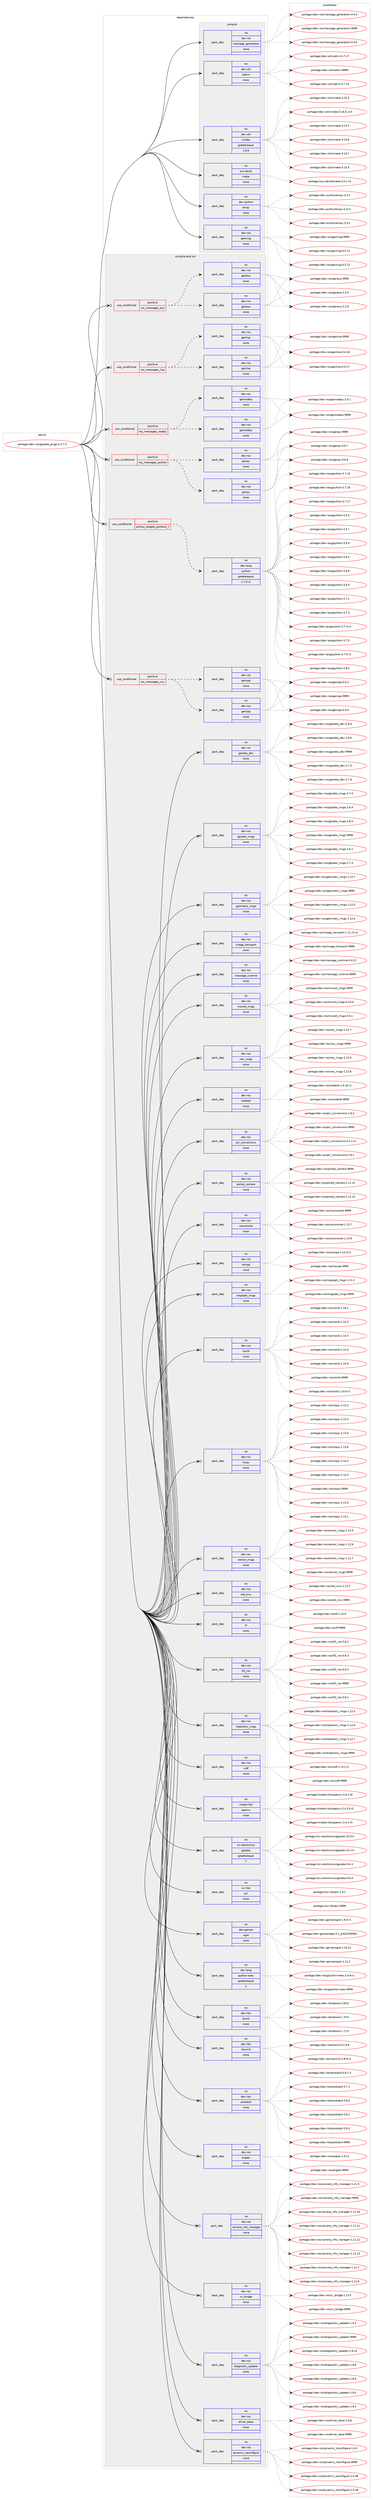 digraph prolog {

# *************
# Graph options
# *************

newrank=true;
concentrate=true;
compound=true;
graph [rankdir=LR,fontname=Helvetica,fontsize=10,ranksep=1.5];#, ranksep=2.5, nodesep=0.2];
edge  [arrowhead=vee];
node  [fontname=Helvetica,fontsize=10];

# **********
# The ebuild
# **********

subgraph cluster_leftcol {
color=gray;
rank=same;
label=<<i>ebuild</i>>;
id [label="portage://dev-ros/gazebo_plugins-2.7.3", color=red, width=4, href="../dev-ros/gazebo_plugins-2.7.3.svg"];
}

# ****************
# The dependencies
# ****************

subgraph cluster_midcol {
color=gray;
label=<<i>dependencies</i>>;
subgraph cluster_compile {
fillcolor="#eeeeee";
style=filled;
label=<<i>compile</i>>;
subgraph pack141306 {
dependency187418 [label=<<TABLE BORDER="0" CELLBORDER="1" CELLSPACING="0" CELLPADDING="4" WIDTH="220"><TR><TD ROWSPAN="6" CELLPADDING="30">pack_dep</TD></TR><TR><TD WIDTH="110">no</TD></TR><TR><TD>dev-python</TD></TR><TR><TD>empy</TD></TR><TR><TD>none</TD></TR><TR><TD></TD></TR></TABLE>>, shape=none, color=blue];
}
id:e -> dependency187418:w [weight=20,style="solid",arrowhead="vee"];
subgraph pack141307 {
dependency187419 [label=<<TABLE BORDER="0" CELLBORDER="1" CELLSPACING="0" CELLPADDING="4" WIDTH="220"><TR><TD ROWSPAN="6" CELLPADDING="30">pack_dep</TD></TR><TR><TD WIDTH="110">no</TD></TR><TR><TD>dev-ros</TD></TR><TR><TD>genmsg</TD></TR><TR><TD>none</TD></TR><TR><TD></TD></TR></TABLE>>, shape=none, color=blue];
}
id:e -> dependency187419:w [weight=20,style="solid",arrowhead="vee"];
subgraph pack141308 {
dependency187420 [label=<<TABLE BORDER="0" CELLBORDER="1" CELLSPACING="0" CELLPADDING="4" WIDTH="220"><TR><TD ROWSPAN="6" CELLPADDING="30">pack_dep</TD></TR><TR><TD WIDTH="110">no</TD></TR><TR><TD>dev-ros</TD></TR><TR><TD>message_generation</TD></TR><TR><TD>none</TD></TR><TR><TD></TD></TR></TABLE>>, shape=none, color=blue];
}
id:e -> dependency187420:w [weight=20,style="solid",arrowhead="vee"];
subgraph pack141309 {
dependency187421 [label=<<TABLE BORDER="0" CELLBORDER="1" CELLSPACING="0" CELLPADDING="4" WIDTH="220"><TR><TD ROWSPAN="6" CELLPADDING="30">pack_dep</TD></TR><TR><TD WIDTH="110">no</TD></TR><TR><TD>dev-util</TD></TR><TR><TD>catkin</TD></TR><TR><TD>none</TD></TR><TR><TD></TD></TR></TABLE>>, shape=none, color=blue];
}
id:e -> dependency187421:w [weight=20,style="solid",arrowhead="vee"];
subgraph pack141310 {
dependency187422 [label=<<TABLE BORDER="0" CELLBORDER="1" CELLSPACING="0" CELLPADDING="4" WIDTH="220"><TR><TD ROWSPAN="6" CELLPADDING="30">pack_dep</TD></TR><TR><TD WIDTH="110">no</TD></TR><TR><TD>dev-util</TD></TR><TR><TD>cmake</TD></TR><TR><TD>greaterequal</TD></TR><TR><TD>3.9.6</TD></TR></TABLE>>, shape=none, color=blue];
}
id:e -> dependency187422:w [weight=20,style="solid",arrowhead="vee"];
subgraph pack141311 {
dependency187423 [label=<<TABLE BORDER="0" CELLBORDER="1" CELLSPACING="0" CELLPADDING="4" WIDTH="220"><TR><TD ROWSPAN="6" CELLPADDING="30">pack_dep</TD></TR><TR><TD WIDTH="110">no</TD></TR><TR><TD>sys-devel</TD></TR><TR><TD>make</TD></TR><TR><TD>none</TD></TR><TR><TD></TD></TR></TABLE>>, shape=none, color=blue];
}
id:e -> dependency187423:w [weight=20,style="solid",arrowhead="vee"];
}
subgraph cluster_compileandrun {
fillcolor="#eeeeee";
style=filled;
label=<<i>compile and run</i>>;
subgraph cond42674 {
dependency187424 [label=<<TABLE BORDER="0" CELLBORDER="1" CELLSPACING="0" CELLPADDING="4"><TR><TD ROWSPAN="3" CELLPADDING="10">use_conditional</TD></TR><TR><TD>positive</TD></TR><TR><TD>python_targets_python2_7</TD></TR></TABLE>>, shape=none, color=red];
subgraph pack141312 {
dependency187425 [label=<<TABLE BORDER="0" CELLBORDER="1" CELLSPACING="0" CELLPADDING="4" WIDTH="220"><TR><TD ROWSPAN="6" CELLPADDING="30">pack_dep</TD></TR><TR><TD WIDTH="110">no</TD></TR><TR><TD>dev-lang</TD></TR><TR><TD>python</TD></TR><TR><TD>greaterequal</TD></TR><TR><TD>2.7.5-r2</TD></TR></TABLE>>, shape=none, color=blue];
}
dependency187424:e -> dependency187425:w [weight=20,style="dashed",arrowhead="vee"];
}
id:e -> dependency187424:w [weight=20,style="solid",arrowhead="odotvee"];
subgraph cond42675 {
dependency187426 [label=<<TABLE BORDER="0" CELLBORDER="1" CELLSPACING="0" CELLPADDING="4"><TR><TD ROWSPAN="3" CELLPADDING="10">use_conditional</TD></TR><TR><TD>positive</TD></TR><TR><TD>ros_messages_cxx</TD></TR></TABLE>>, shape=none, color=red];
subgraph pack141313 {
dependency187427 [label=<<TABLE BORDER="0" CELLBORDER="1" CELLSPACING="0" CELLPADDING="4" WIDTH="220"><TR><TD ROWSPAN="6" CELLPADDING="30">pack_dep</TD></TR><TR><TD WIDTH="110">no</TD></TR><TR><TD>dev-ros</TD></TR><TR><TD>gencpp</TD></TR><TR><TD>none</TD></TR><TR><TD></TD></TR></TABLE>>, shape=none, color=blue];
}
dependency187426:e -> dependency187427:w [weight=20,style="dashed",arrowhead="vee"];
subgraph pack141314 {
dependency187428 [label=<<TABLE BORDER="0" CELLBORDER="1" CELLSPACING="0" CELLPADDING="4" WIDTH="220"><TR><TD ROWSPAN="6" CELLPADDING="30">pack_dep</TD></TR><TR><TD WIDTH="110">no</TD></TR><TR><TD>dev-ros</TD></TR><TR><TD>gencpp</TD></TR><TR><TD>none</TD></TR><TR><TD></TD></TR></TABLE>>, shape=none, color=blue];
}
dependency187426:e -> dependency187428:w [weight=20,style="dashed",arrowhead="vee"];
}
id:e -> dependency187426:w [weight=20,style="solid",arrowhead="odotvee"];
subgraph cond42676 {
dependency187429 [label=<<TABLE BORDER="0" CELLBORDER="1" CELLSPACING="0" CELLPADDING="4"><TR><TD ROWSPAN="3" CELLPADDING="10">use_conditional</TD></TR><TR><TD>positive</TD></TR><TR><TD>ros_messages_eus</TD></TR></TABLE>>, shape=none, color=red];
subgraph pack141315 {
dependency187430 [label=<<TABLE BORDER="0" CELLBORDER="1" CELLSPACING="0" CELLPADDING="4" WIDTH="220"><TR><TD ROWSPAN="6" CELLPADDING="30">pack_dep</TD></TR><TR><TD WIDTH="110">no</TD></TR><TR><TD>dev-ros</TD></TR><TR><TD>geneus</TD></TR><TR><TD>none</TD></TR><TR><TD></TD></TR></TABLE>>, shape=none, color=blue];
}
dependency187429:e -> dependency187430:w [weight=20,style="dashed",arrowhead="vee"];
subgraph pack141316 {
dependency187431 [label=<<TABLE BORDER="0" CELLBORDER="1" CELLSPACING="0" CELLPADDING="4" WIDTH="220"><TR><TD ROWSPAN="6" CELLPADDING="30">pack_dep</TD></TR><TR><TD WIDTH="110">no</TD></TR><TR><TD>dev-ros</TD></TR><TR><TD>geneus</TD></TR><TR><TD>none</TD></TR><TR><TD></TD></TR></TABLE>>, shape=none, color=blue];
}
dependency187429:e -> dependency187431:w [weight=20,style="dashed",arrowhead="vee"];
}
id:e -> dependency187429:w [weight=20,style="solid",arrowhead="odotvee"];
subgraph cond42677 {
dependency187432 [label=<<TABLE BORDER="0" CELLBORDER="1" CELLSPACING="0" CELLPADDING="4"><TR><TD ROWSPAN="3" CELLPADDING="10">use_conditional</TD></TR><TR><TD>positive</TD></TR><TR><TD>ros_messages_lisp</TD></TR></TABLE>>, shape=none, color=red];
subgraph pack141317 {
dependency187433 [label=<<TABLE BORDER="0" CELLBORDER="1" CELLSPACING="0" CELLPADDING="4" WIDTH="220"><TR><TD ROWSPAN="6" CELLPADDING="30">pack_dep</TD></TR><TR><TD WIDTH="110">no</TD></TR><TR><TD>dev-ros</TD></TR><TR><TD>genlisp</TD></TR><TR><TD>none</TD></TR><TR><TD></TD></TR></TABLE>>, shape=none, color=blue];
}
dependency187432:e -> dependency187433:w [weight=20,style="dashed",arrowhead="vee"];
subgraph pack141318 {
dependency187434 [label=<<TABLE BORDER="0" CELLBORDER="1" CELLSPACING="0" CELLPADDING="4" WIDTH="220"><TR><TD ROWSPAN="6" CELLPADDING="30">pack_dep</TD></TR><TR><TD WIDTH="110">no</TD></TR><TR><TD>dev-ros</TD></TR><TR><TD>genlisp</TD></TR><TR><TD>none</TD></TR><TR><TD></TD></TR></TABLE>>, shape=none, color=blue];
}
dependency187432:e -> dependency187434:w [weight=20,style="dashed",arrowhead="vee"];
}
id:e -> dependency187432:w [weight=20,style="solid",arrowhead="odotvee"];
subgraph cond42678 {
dependency187435 [label=<<TABLE BORDER="0" CELLBORDER="1" CELLSPACING="0" CELLPADDING="4"><TR><TD ROWSPAN="3" CELLPADDING="10">use_conditional</TD></TR><TR><TD>positive</TD></TR><TR><TD>ros_messages_nodejs</TD></TR></TABLE>>, shape=none, color=red];
subgraph pack141319 {
dependency187436 [label=<<TABLE BORDER="0" CELLBORDER="1" CELLSPACING="0" CELLPADDING="4" WIDTH="220"><TR><TD ROWSPAN="6" CELLPADDING="30">pack_dep</TD></TR><TR><TD WIDTH="110">no</TD></TR><TR><TD>dev-ros</TD></TR><TR><TD>gennodejs</TD></TR><TR><TD>none</TD></TR><TR><TD></TD></TR></TABLE>>, shape=none, color=blue];
}
dependency187435:e -> dependency187436:w [weight=20,style="dashed",arrowhead="vee"];
subgraph pack141320 {
dependency187437 [label=<<TABLE BORDER="0" CELLBORDER="1" CELLSPACING="0" CELLPADDING="4" WIDTH="220"><TR><TD ROWSPAN="6" CELLPADDING="30">pack_dep</TD></TR><TR><TD WIDTH="110">no</TD></TR><TR><TD>dev-ros</TD></TR><TR><TD>gennodejs</TD></TR><TR><TD>none</TD></TR><TR><TD></TD></TR></TABLE>>, shape=none, color=blue];
}
dependency187435:e -> dependency187437:w [weight=20,style="dashed",arrowhead="vee"];
}
id:e -> dependency187435:w [weight=20,style="solid",arrowhead="odotvee"];
subgraph cond42679 {
dependency187438 [label=<<TABLE BORDER="0" CELLBORDER="1" CELLSPACING="0" CELLPADDING="4"><TR><TD ROWSPAN="3" CELLPADDING="10">use_conditional</TD></TR><TR><TD>positive</TD></TR><TR><TD>ros_messages_python</TD></TR></TABLE>>, shape=none, color=red];
subgraph pack141321 {
dependency187439 [label=<<TABLE BORDER="0" CELLBORDER="1" CELLSPACING="0" CELLPADDING="4" WIDTH="220"><TR><TD ROWSPAN="6" CELLPADDING="30">pack_dep</TD></TR><TR><TD WIDTH="110">no</TD></TR><TR><TD>dev-ros</TD></TR><TR><TD>genpy</TD></TR><TR><TD>none</TD></TR><TR><TD></TD></TR></TABLE>>, shape=none, color=blue];
}
dependency187438:e -> dependency187439:w [weight=20,style="dashed",arrowhead="vee"];
subgraph pack141322 {
dependency187440 [label=<<TABLE BORDER="0" CELLBORDER="1" CELLSPACING="0" CELLPADDING="4" WIDTH="220"><TR><TD ROWSPAN="6" CELLPADDING="30">pack_dep</TD></TR><TR><TD WIDTH="110">no</TD></TR><TR><TD>dev-ros</TD></TR><TR><TD>genpy</TD></TR><TR><TD>none</TD></TR><TR><TD></TD></TR></TABLE>>, shape=none, color=blue];
}
dependency187438:e -> dependency187440:w [weight=20,style="dashed",arrowhead="vee"];
}
id:e -> dependency187438:w [weight=20,style="solid",arrowhead="odotvee"];
subgraph pack141323 {
dependency187441 [label=<<TABLE BORDER="0" CELLBORDER="1" CELLSPACING="0" CELLPADDING="4" WIDTH="220"><TR><TD ROWSPAN="6" CELLPADDING="30">pack_dep</TD></TR><TR><TD WIDTH="110">no</TD></TR><TR><TD>dev-games</TD></TR><TR><TD>ogre</TD></TR><TR><TD>none</TD></TR><TR><TD></TD></TR></TABLE>>, shape=none, color=blue];
}
id:e -> dependency187441:w [weight=20,style="solid",arrowhead="odotvee"];
subgraph pack141324 {
dependency187442 [label=<<TABLE BORDER="0" CELLBORDER="1" CELLSPACING="0" CELLPADDING="4" WIDTH="220"><TR><TD ROWSPAN="6" CELLPADDING="30">pack_dep</TD></TR><TR><TD WIDTH="110">no</TD></TR><TR><TD>dev-lang</TD></TR><TR><TD>python-exec</TD></TR><TR><TD>greaterequal</TD></TR><TR><TD>2</TD></TR></TABLE>>, shape=none, color=blue];
}
id:e -> dependency187442:w [weight=20,style="solid",arrowhead="odotvee"];
subgraph pack141325 {
dependency187443 [label=<<TABLE BORDER="0" CELLBORDER="1" CELLSPACING="0" CELLPADDING="4" WIDTH="220"><TR><TD ROWSPAN="6" CELLPADDING="30">pack_dep</TD></TR><TR><TD WIDTH="110">no</TD></TR><TR><TD>dev-libs</TD></TR><TR><TD>boost</TD></TR><TR><TD>none</TD></TR><TR><TD></TD></TR></TABLE>>, shape=none, color=blue];
}
id:e -> dependency187443:w [weight=20,style="solid",arrowhead="odotvee"];
subgraph pack141326 {
dependency187444 [label=<<TABLE BORDER="0" CELLBORDER="1" CELLSPACING="0" CELLPADDING="4" WIDTH="220"><TR><TD ROWSPAN="6" CELLPADDING="30">pack_dep</TD></TR><TR><TD WIDTH="110">no</TD></TR><TR><TD>dev-libs</TD></TR><TR><TD>libxml2</TD></TR><TR><TD>none</TD></TR><TR><TD></TD></TR></TABLE>>, shape=none, color=blue];
}
id:e -> dependency187444:w [weight=20,style="solid",arrowhead="odotvee"];
subgraph pack141327 {
dependency187445 [label=<<TABLE BORDER="0" CELLBORDER="1" CELLSPACING="0" CELLPADDING="4" WIDTH="220"><TR><TD ROWSPAN="6" CELLPADDING="30">pack_dep</TD></TR><TR><TD WIDTH="110">no</TD></TR><TR><TD>dev-libs</TD></TR><TR><TD>protobuf</TD></TR><TR><TD>none</TD></TR><TR><TD></TD></TR></TABLE>>, shape=none, color=blue];
}
id:e -> dependency187445:w [weight=20,style="solid",arrowhead="odotvee"];
subgraph pack141328 {
dependency187446 [label=<<TABLE BORDER="0" CELLBORDER="1" CELLSPACING="0" CELLPADDING="4" WIDTH="220"><TR><TD ROWSPAN="6" CELLPADDING="30">pack_dep</TD></TR><TR><TD WIDTH="110">no</TD></TR><TR><TD>dev-ros</TD></TR><TR><TD>angles</TD></TR><TR><TD>none</TD></TR><TR><TD></TD></TR></TABLE>>, shape=none, color=blue];
}
id:e -> dependency187446:w [weight=20,style="solid",arrowhead="odotvee"];
subgraph pack141329 {
dependency187447 [label=<<TABLE BORDER="0" CELLBORDER="1" CELLSPACING="0" CELLPADDING="4" WIDTH="220"><TR><TD ROWSPAN="6" CELLPADDING="30">pack_dep</TD></TR><TR><TD WIDTH="110">no</TD></TR><TR><TD>dev-ros</TD></TR><TR><TD>camera_info_manager</TD></TR><TR><TD>none</TD></TR><TR><TD></TD></TR></TABLE>>, shape=none, color=blue];
}
id:e -> dependency187447:w [weight=20,style="solid",arrowhead="odotvee"];
subgraph pack141330 {
dependency187448 [label=<<TABLE BORDER="0" CELLBORDER="1" CELLSPACING="0" CELLPADDING="4" WIDTH="220"><TR><TD ROWSPAN="6" CELLPADDING="30">pack_dep</TD></TR><TR><TD WIDTH="110">no</TD></TR><TR><TD>dev-ros</TD></TR><TR><TD>cv_bridge</TD></TR><TR><TD>none</TD></TR><TR><TD></TD></TR></TABLE>>, shape=none, color=blue];
}
id:e -> dependency187448:w [weight=20,style="solid",arrowhead="odotvee"];
subgraph pack141331 {
dependency187449 [label=<<TABLE BORDER="0" CELLBORDER="1" CELLSPACING="0" CELLPADDING="4" WIDTH="220"><TR><TD ROWSPAN="6" CELLPADDING="30">pack_dep</TD></TR><TR><TD WIDTH="110">no</TD></TR><TR><TD>dev-ros</TD></TR><TR><TD>diagnostic_updater</TD></TR><TR><TD>none</TD></TR><TR><TD></TD></TR></TABLE>>, shape=none, color=blue];
}
id:e -> dependency187449:w [weight=20,style="solid",arrowhead="odotvee"];
subgraph pack141332 {
dependency187450 [label=<<TABLE BORDER="0" CELLBORDER="1" CELLSPACING="0" CELLPADDING="4" WIDTH="220"><TR><TD ROWSPAN="6" CELLPADDING="30">pack_dep</TD></TR><TR><TD WIDTH="110">no</TD></TR><TR><TD>dev-ros</TD></TR><TR><TD>driver_base</TD></TR><TR><TD>none</TD></TR><TR><TD></TD></TR></TABLE>>, shape=none, color=blue];
}
id:e -> dependency187450:w [weight=20,style="solid",arrowhead="odotvee"];
subgraph pack141333 {
dependency187451 [label=<<TABLE BORDER="0" CELLBORDER="1" CELLSPACING="0" CELLPADDING="4" WIDTH="220"><TR><TD ROWSPAN="6" CELLPADDING="30">pack_dep</TD></TR><TR><TD WIDTH="110">no</TD></TR><TR><TD>dev-ros</TD></TR><TR><TD>dynamic_reconfigure</TD></TR><TR><TD>none</TD></TR><TR><TD></TD></TR></TABLE>>, shape=none, color=blue];
}
id:e -> dependency187451:w [weight=20,style="solid",arrowhead="odotvee"];
subgraph pack141334 {
dependency187452 [label=<<TABLE BORDER="0" CELLBORDER="1" CELLSPACING="0" CELLPADDING="4" WIDTH="220"><TR><TD ROWSPAN="6" CELLPADDING="30">pack_dep</TD></TR><TR><TD WIDTH="110">no</TD></TR><TR><TD>dev-ros</TD></TR><TR><TD>gazebo_dev</TD></TR><TR><TD>none</TD></TR><TR><TD></TD></TR></TABLE>>, shape=none, color=blue];
}
id:e -> dependency187452:w [weight=20,style="solid",arrowhead="odotvee"];
subgraph pack141335 {
dependency187453 [label=<<TABLE BORDER="0" CELLBORDER="1" CELLSPACING="0" CELLPADDING="4" WIDTH="220"><TR><TD ROWSPAN="6" CELLPADDING="30">pack_dep</TD></TR><TR><TD WIDTH="110">no</TD></TR><TR><TD>dev-ros</TD></TR><TR><TD>gazebo_msgs</TD></TR><TR><TD>none</TD></TR><TR><TD></TD></TR></TABLE>>, shape=none, color=blue];
}
id:e -> dependency187453:w [weight=20,style="solid",arrowhead="odotvee"];
subgraph pack141336 {
dependency187454 [label=<<TABLE BORDER="0" CELLBORDER="1" CELLSPACING="0" CELLPADDING="4" WIDTH="220"><TR><TD ROWSPAN="6" CELLPADDING="30">pack_dep</TD></TR><TR><TD WIDTH="110">no</TD></TR><TR><TD>dev-ros</TD></TR><TR><TD>geometry_msgs</TD></TR><TR><TD>none</TD></TR><TR><TD></TD></TR></TABLE>>, shape=none, color=blue];
}
id:e -> dependency187454:w [weight=20,style="solid",arrowhead="odotvee"];
subgraph pack141337 {
dependency187455 [label=<<TABLE BORDER="0" CELLBORDER="1" CELLSPACING="0" CELLPADDING="4" WIDTH="220"><TR><TD ROWSPAN="6" CELLPADDING="30">pack_dep</TD></TR><TR><TD WIDTH="110">no</TD></TR><TR><TD>dev-ros</TD></TR><TR><TD>image_transport</TD></TR><TR><TD>none</TD></TR><TR><TD></TD></TR></TABLE>>, shape=none, color=blue];
}
id:e -> dependency187455:w [weight=20,style="solid",arrowhead="odotvee"];
subgraph pack141338 {
dependency187456 [label=<<TABLE BORDER="0" CELLBORDER="1" CELLSPACING="0" CELLPADDING="4" WIDTH="220"><TR><TD ROWSPAN="6" CELLPADDING="30">pack_dep</TD></TR><TR><TD WIDTH="110">no</TD></TR><TR><TD>dev-ros</TD></TR><TR><TD>message_runtime</TD></TR><TR><TD>none</TD></TR><TR><TD></TD></TR></TABLE>>, shape=none, color=blue];
}
id:e -> dependency187456:w [weight=20,style="solid",arrowhead="odotvee"];
subgraph pack141339 {
dependency187457 [label=<<TABLE BORDER="0" CELLBORDER="1" CELLSPACING="0" CELLPADDING="4" WIDTH="220"><TR><TD ROWSPAN="6" CELLPADDING="30">pack_dep</TD></TR><TR><TD WIDTH="110">no</TD></TR><TR><TD>dev-ros</TD></TR><TR><TD>moveit_msgs</TD></TR><TR><TD>none</TD></TR><TR><TD></TD></TR></TABLE>>, shape=none, color=blue];
}
id:e -> dependency187457:w [weight=20,style="solid",arrowhead="odotvee"];
subgraph pack141340 {
dependency187458 [label=<<TABLE BORDER="0" CELLBORDER="1" CELLSPACING="0" CELLPADDING="4" WIDTH="220"><TR><TD ROWSPAN="6" CELLPADDING="30">pack_dep</TD></TR><TR><TD WIDTH="110">no</TD></TR><TR><TD>dev-ros</TD></TR><TR><TD>nav_msgs</TD></TR><TR><TD>none</TD></TR><TR><TD></TD></TR></TABLE>>, shape=none, color=blue];
}
id:e -> dependency187458:w [weight=20,style="solid",arrowhead="odotvee"];
subgraph pack141341 {
dependency187459 [label=<<TABLE BORDER="0" CELLBORDER="1" CELLSPACING="0" CELLPADDING="4" WIDTH="220"><TR><TD ROWSPAN="6" CELLPADDING="30">pack_dep</TD></TR><TR><TD WIDTH="110">no</TD></TR><TR><TD>dev-ros</TD></TR><TR><TD>nodelet</TD></TR><TR><TD>none</TD></TR><TR><TD></TD></TR></TABLE>>, shape=none, color=blue];
}
id:e -> dependency187459:w [weight=20,style="solid",arrowhead="odotvee"];
subgraph pack141342 {
dependency187460 [label=<<TABLE BORDER="0" CELLBORDER="1" CELLSPACING="0" CELLPADDING="4" WIDTH="220"><TR><TD ROWSPAN="6" CELLPADDING="30">pack_dep</TD></TR><TR><TD WIDTH="110">no</TD></TR><TR><TD>dev-ros</TD></TR><TR><TD>pcl_conversions</TD></TR><TR><TD>none</TD></TR><TR><TD></TD></TR></TABLE>>, shape=none, color=blue];
}
id:e -> dependency187460:w [weight=20,style="solid",arrowhead="odotvee"];
subgraph pack141343 {
dependency187461 [label=<<TABLE BORDER="0" CELLBORDER="1" CELLSPACING="0" CELLPADDING="4" WIDTH="220"><TR><TD ROWSPAN="6" CELLPADDING="30">pack_dep</TD></TR><TR><TD WIDTH="110">no</TD></TR><TR><TD>dev-ros</TD></TR><TR><TD>polled_camera</TD></TR><TR><TD>none</TD></TR><TR><TD></TD></TR></TABLE>>, shape=none, color=blue];
}
id:e -> dependency187461:w [weight=20,style="solid",arrowhead="odotvee"];
subgraph pack141344 {
dependency187462 [label=<<TABLE BORDER="0" CELLBORDER="1" CELLSPACING="0" CELLPADDING="4" WIDTH="220"><TR><TD ROWSPAN="6" CELLPADDING="30">pack_dep</TD></TR><TR><TD WIDTH="110">no</TD></TR><TR><TD>dev-ros</TD></TR><TR><TD>rosconsole</TD></TR><TR><TD>none</TD></TR><TR><TD></TD></TR></TABLE>>, shape=none, color=blue];
}
id:e -> dependency187462:w [weight=20,style="solid",arrowhead="odotvee"];
subgraph pack141345 {
dependency187463 [label=<<TABLE BORDER="0" CELLBORDER="1" CELLSPACING="0" CELLPADDING="4" WIDTH="220"><TR><TD ROWSPAN="6" CELLPADDING="30">pack_dep</TD></TR><TR><TD WIDTH="110">no</TD></TR><TR><TD>dev-ros</TD></TR><TR><TD>roscpp</TD></TR><TR><TD>none</TD></TR><TR><TD></TD></TR></TABLE>>, shape=none, color=blue];
}
id:e -> dependency187463:w [weight=20,style="solid",arrowhead="odotvee"];
subgraph pack141346 {
dependency187464 [label=<<TABLE BORDER="0" CELLBORDER="1" CELLSPACING="0" CELLPADDING="4" WIDTH="220"><TR><TD ROWSPAN="6" CELLPADDING="30">pack_dep</TD></TR><TR><TD WIDTH="110">no</TD></TR><TR><TD>dev-ros</TD></TR><TR><TD>rosgraph_msgs</TD></TR><TR><TD>none</TD></TR><TR><TD></TD></TR></TABLE>>, shape=none, color=blue];
}
id:e -> dependency187464:w [weight=20,style="solid",arrowhead="odotvee"];
subgraph pack141347 {
dependency187465 [label=<<TABLE BORDER="0" CELLBORDER="1" CELLSPACING="0" CELLPADDING="4" WIDTH="220"><TR><TD ROWSPAN="6" CELLPADDING="30">pack_dep</TD></TR><TR><TD WIDTH="110">no</TD></TR><TR><TD>dev-ros</TD></TR><TR><TD>roslib</TD></TR><TR><TD>none</TD></TR><TR><TD></TD></TR></TABLE>>, shape=none, color=blue];
}
id:e -> dependency187465:w [weight=20,style="solid",arrowhead="odotvee"];
subgraph pack141348 {
dependency187466 [label=<<TABLE BORDER="0" CELLBORDER="1" CELLSPACING="0" CELLPADDING="4" WIDTH="220"><TR><TD ROWSPAN="6" CELLPADDING="30">pack_dep</TD></TR><TR><TD WIDTH="110">no</TD></TR><TR><TD>dev-ros</TD></TR><TR><TD>rospy</TD></TR><TR><TD>none</TD></TR><TR><TD></TD></TR></TABLE>>, shape=none, color=blue];
}
id:e -> dependency187466:w [weight=20,style="solid",arrowhead="odotvee"];
subgraph pack141349 {
dependency187467 [label=<<TABLE BORDER="0" CELLBORDER="1" CELLSPACING="0" CELLPADDING="4" WIDTH="220"><TR><TD ROWSPAN="6" CELLPADDING="30">pack_dep</TD></TR><TR><TD WIDTH="110">no</TD></TR><TR><TD>dev-ros</TD></TR><TR><TD>sensor_msgs</TD></TR><TR><TD>none</TD></TR><TR><TD></TD></TR></TABLE>>, shape=none, color=blue];
}
id:e -> dependency187467:w [weight=20,style="solid",arrowhead="odotvee"];
subgraph pack141350 {
dependency187468 [label=<<TABLE BORDER="0" CELLBORDER="1" CELLSPACING="0" CELLPADDING="4" WIDTH="220"><TR><TD ROWSPAN="6" CELLPADDING="30">pack_dep</TD></TR><TR><TD WIDTH="110">no</TD></TR><TR><TD>dev-ros</TD></TR><TR><TD>std_srvs</TD></TR><TR><TD>none</TD></TR><TR><TD></TD></TR></TABLE>>, shape=none, color=blue];
}
id:e -> dependency187468:w [weight=20,style="solid",arrowhead="odotvee"];
subgraph pack141351 {
dependency187469 [label=<<TABLE BORDER="0" CELLBORDER="1" CELLSPACING="0" CELLPADDING="4" WIDTH="220"><TR><TD ROWSPAN="6" CELLPADDING="30">pack_dep</TD></TR><TR><TD WIDTH="110">no</TD></TR><TR><TD>dev-ros</TD></TR><TR><TD>tf</TD></TR><TR><TD>none</TD></TR><TR><TD></TD></TR></TABLE>>, shape=none, color=blue];
}
id:e -> dependency187469:w [weight=20,style="solid",arrowhead="odotvee"];
subgraph pack141352 {
dependency187470 [label=<<TABLE BORDER="0" CELLBORDER="1" CELLSPACING="0" CELLPADDING="4" WIDTH="220"><TR><TD ROWSPAN="6" CELLPADDING="30">pack_dep</TD></TR><TR><TD WIDTH="110">no</TD></TR><TR><TD>dev-ros</TD></TR><TR><TD>tf2_ros</TD></TR><TR><TD>none</TD></TR><TR><TD></TD></TR></TABLE>>, shape=none, color=blue];
}
id:e -> dependency187470:w [weight=20,style="solid",arrowhead="odotvee"];
subgraph pack141353 {
dependency187471 [label=<<TABLE BORDER="0" CELLBORDER="1" CELLSPACING="0" CELLPADDING="4" WIDTH="220"><TR><TD ROWSPAN="6" CELLPADDING="30">pack_dep</TD></TR><TR><TD WIDTH="110">no</TD></TR><TR><TD>dev-ros</TD></TR><TR><TD>trajectory_msgs</TD></TR><TR><TD>none</TD></TR><TR><TD></TD></TR></TABLE>>, shape=none, color=blue];
}
id:e -> dependency187471:w [weight=20,style="solid",arrowhead="odotvee"];
subgraph pack141354 {
dependency187472 [label=<<TABLE BORDER="0" CELLBORDER="1" CELLSPACING="0" CELLPADDING="4" WIDTH="220"><TR><TD ROWSPAN="6" CELLPADDING="30">pack_dep</TD></TR><TR><TD WIDTH="110">no</TD></TR><TR><TD>dev-ros</TD></TR><TR><TD>urdf</TD></TR><TR><TD>none</TD></TR><TR><TD></TD></TR></TABLE>>, shape=none, color=blue];
}
id:e -> dependency187472:w [weight=20,style="solid",arrowhead="odotvee"];
subgraph pack141355 {
dependency187473 [label=<<TABLE BORDER="0" CELLBORDER="1" CELLSPACING="0" CELLPADDING="4" WIDTH="220"><TR><TD ROWSPAN="6" CELLPADDING="30">pack_dep</TD></TR><TR><TD WIDTH="110">no</TD></TR><TR><TD>media-libs</TD></TR><TR><TD>opencv</TD></TR><TR><TD>none</TD></TR><TR><TD></TD></TR></TABLE>>, shape=none, color=blue];
}
id:e -> dependency187473:w [weight=20,style="solid",arrowhead="odotvee"];
subgraph pack141356 {
dependency187474 [label=<<TABLE BORDER="0" CELLBORDER="1" CELLSPACING="0" CELLPADDING="4" WIDTH="220"><TR><TD ROWSPAN="6" CELLPADDING="30">pack_dep</TD></TR><TR><TD WIDTH="110">no</TD></TR><TR><TD>sci-electronics</TD></TR><TR><TD>gazebo</TD></TR><TR><TD>greaterequal</TD></TR><TR><TD>7</TD></TR></TABLE>>, shape=none, color=blue];
}
id:e -> dependency187474:w [weight=20,style="solid",arrowhead="odotvee"];
subgraph pack141357 {
dependency187475 [label=<<TABLE BORDER="0" CELLBORDER="1" CELLSPACING="0" CELLPADDING="4" WIDTH="220"><TR><TD ROWSPAN="6" CELLPADDING="30">pack_dep</TD></TR><TR><TD WIDTH="110">no</TD></TR><TR><TD>sci-libs</TD></TR><TR><TD>pcl</TD></TR><TR><TD>none</TD></TR><TR><TD></TD></TR></TABLE>>, shape=none, color=blue];
}
id:e -> dependency187475:w [weight=20,style="solid",arrowhead="odotvee"];
}
subgraph cluster_run {
fillcolor="#eeeeee";
style=filled;
label=<<i>run</i>>;
}
}

# **************
# The candidates
# **************

subgraph cluster_choices {
rank=same;
color=gray;
label=<<i>candidates</i>>;

subgraph choice141306 {
color=black;
nodesep=1;
choiceportage1001011184511212111610411111047101109112121455146514511449 [label="portage://dev-python/empy-3.3-r1", color=red, width=4,href="../dev-python/empy-3.3-r1.svg"];
choiceportage1001011184511212111610411111047101109112121455146514650 [label="portage://dev-python/empy-3.3.2", color=red, width=4,href="../dev-python/empy-3.3.2.svg"];
choiceportage1001011184511212111610411111047101109112121455146514651 [label="portage://dev-python/empy-3.3.3", color=red, width=4,href="../dev-python/empy-3.3.3.svg"];
dependency187418:e -> choiceportage1001011184511212111610411111047101109112121455146514511449:w [style=dotted,weight="100"];
dependency187418:e -> choiceportage1001011184511212111610411111047101109112121455146514650:w [style=dotted,weight="100"];
dependency187418:e -> choiceportage1001011184511212111610411111047101109112121455146514651:w [style=dotted,weight="100"];
}
subgraph choice141307 {
color=black;
nodesep=1;
choiceportage100101118451141111154710310111010911510345484653464949 [label="portage://dev-ros/genmsg-0.5.11", color=red, width=4,href="../dev-ros/genmsg-0.5.11.svg"];
choiceportage100101118451141111154710310111010911510345484653464950 [label="portage://dev-ros/genmsg-0.5.12", color=red, width=4,href="../dev-ros/genmsg-0.5.12.svg"];
choiceportage10010111845114111115471031011101091151034557575757 [label="portage://dev-ros/genmsg-9999", color=red, width=4,href="../dev-ros/genmsg-9999.svg"];
dependency187419:e -> choiceportage100101118451141111154710310111010911510345484653464949:w [style=dotted,weight="100"];
dependency187419:e -> choiceportage100101118451141111154710310111010911510345484653464950:w [style=dotted,weight="100"];
dependency187419:e -> choiceportage10010111845114111115471031011101091151034557575757:w [style=dotted,weight="100"];
}
subgraph choice141308 {
color=black;
nodesep=1;
choiceportage1001011184511411111547109101115115971031019510310111010111497116105111110454846514648 [label="portage://dev-ros/message_generation-0.3.0", color=red, width=4,href="../dev-ros/message_generation-0.3.0.svg"];
choiceportage1001011184511411111547109101115115971031019510310111010111497116105111110454846524648 [label="portage://dev-ros/message_generation-0.4.0", color=red, width=4,href="../dev-ros/message_generation-0.4.0.svg"];
choiceportage10010111845114111115471091011151159710310195103101110101114971161051111104557575757 [label="portage://dev-ros/message_generation-9999", color=red, width=4,href="../dev-ros/message_generation-9999.svg"];
dependency187420:e -> choiceportage1001011184511411111547109101115115971031019510310111010111497116105111110454846514648:w [style=dotted,weight="100"];
dependency187420:e -> choiceportage1001011184511411111547109101115115971031019510310111010111497116105111110454846524648:w [style=dotted,weight="100"];
dependency187420:e -> choiceportage10010111845114111115471091011151159710310195103101110101114971161051111104557575757:w [style=dotted,weight="100"];
}
subgraph choice141309 {
color=black;
nodesep=1;
choiceportage1001011184511711610510847999711610710511045484655464952 [label="portage://dev-util/catkin-0.7.14", color=red, width=4,href="../dev-util/catkin-0.7.14.svg"];
choiceportage1001011184511711610510847999711610710511045484655464955 [label="portage://dev-util/catkin-0.7.17", color=red, width=4,href="../dev-util/catkin-0.7.17.svg"];
choiceportage100101118451171161051084799971161071051104557575757 [label="portage://dev-util/catkin-9999", color=red, width=4,href="../dev-util/catkin-9999.svg"];
dependency187421:e -> choiceportage1001011184511711610510847999711610710511045484655464952:w [style=dotted,weight="100"];
dependency187421:e -> choiceportage1001011184511711610510847999711610710511045484655464955:w [style=dotted,weight="100"];
dependency187421:e -> choiceportage100101118451171161051084799971161071051104557575757:w [style=dotted,weight="100"];
}
subgraph choice141310 {
color=black;
nodesep=1;
choiceportage1001011184511711610510847991099710710145514649514653 [label="portage://dev-util/cmake-3.13.5", color=red, width=4,href="../dev-util/cmake-3.13.5.svg"];
choiceportage1001011184511711610510847991099710710145514649524654 [label="portage://dev-util/cmake-3.14.6", color=red, width=4,href="../dev-util/cmake-3.14.6.svg"];
choiceportage1001011184511711610510847991099710710145514649524655 [label="portage://dev-util/cmake-3.14.7", color=red, width=4,href="../dev-util/cmake-3.14.7.svg"];
choiceportage1001011184511711610510847991099710710145514649534652 [label="portage://dev-util/cmake-3.15.4", color=red, width=4,href="../dev-util/cmake-3.15.4.svg"];
choiceportage1001011184511711610510847991099710710145514649534653 [label="portage://dev-util/cmake-3.15.5", color=red, width=4,href="../dev-util/cmake-3.15.5.svg"];
choiceportage1001011184511711610510847991099710710145514649544648951149951 [label="portage://dev-util/cmake-3.16.0_rc3", color=red, width=4,href="../dev-util/cmake-3.16.0_rc3.svg"];
dependency187422:e -> choiceportage1001011184511711610510847991099710710145514649514653:w [style=dotted,weight="100"];
dependency187422:e -> choiceportage1001011184511711610510847991099710710145514649524654:w [style=dotted,weight="100"];
dependency187422:e -> choiceportage1001011184511711610510847991099710710145514649524655:w [style=dotted,weight="100"];
dependency187422:e -> choiceportage1001011184511711610510847991099710710145514649534652:w [style=dotted,weight="100"];
dependency187422:e -> choiceportage1001011184511711610510847991099710710145514649534653:w [style=dotted,weight="100"];
dependency187422:e -> choiceportage1001011184511711610510847991099710710145514649544648951149951:w [style=dotted,weight="100"];
}
subgraph choice141311 {
color=black;
nodesep=1;
choiceportage1151211154510010111810110847109971071014552465046494511452 [label="portage://sys-devel/make-4.2.1-r4", color=red, width=4,href="../sys-devel/make-4.2.1-r4.svg"];
dependency187423:e -> choiceportage1151211154510010111810110847109971071014552465046494511452:w [style=dotted,weight="100"];
}
subgraph choice141312 {
color=black;
nodesep=1;
choiceportage10010111845108971101034711212111610411111045504655464953 [label="portage://dev-lang/python-2.7.15", color=red, width=4,href="../dev-lang/python-2.7.15.svg"];
choiceportage10010111845108971101034711212111610411111045504655464954 [label="portage://dev-lang/python-2.7.16", color=red, width=4,href="../dev-lang/python-2.7.16.svg"];
choiceportage10010111845108971101034711212111610411111045504655464955 [label="portage://dev-lang/python-2.7.17", color=red, width=4,href="../dev-lang/python-2.7.17.svg"];
choiceportage100101118451089711010347112121116104111110455146534653 [label="portage://dev-lang/python-3.5.5", color=red, width=4,href="../dev-lang/python-3.5.5.svg"];
choiceportage100101118451089711010347112121116104111110455146534655 [label="portage://dev-lang/python-3.5.7", color=red, width=4,href="../dev-lang/python-3.5.7.svg"];
choiceportage100101118451089711010347112121116104111110455146534657 [label="portage://dev-lang/python-3.5.9", color=red, width=4,href="../dev-lang/python-3.5.9.svg"];
choiceportage100101118451089711010347112121116104111110455146544653 [label="portage://dev-lang/python-3.6.5", color=red, width=4,href="../dev-lang/python-3.6.5.svg"];
choiceportage100101118451089711010347112121116104111110455146544656 [label="portage://dev-lang/python-3.6.8", color=red, width=4,href="../dev-lang/python-3.6.8.svg"];
choiceportage100101118451089711010347112121116104111110455146544657 [label="portage://dev-lang/python-3.6.9", color=red, width=4,href="../dev-lang/python-3.6.9.svg"];
choiceportage100101118451089711010347112121116104111110455146554650 [label="portage://dev-lang/python-3.7.2", color=red, width=4,href="../dev-lang/python-3.7.2.svg"];
choiceportage100101118451089711010347112121116104111110455146554651 [label="portage://dev-lang/python-3.7.3", color=red, width=4,href="../dev-lang/python-3.7.3.svg"];
choiceportage1001011184510897110103471121211161041111104551465546524511449 [label="portage://dev-lang/python-3.7.4-r1", color=red, width=4,href="../dev-lang/python-3.7.4-r1.svg"];
choiceportage100101118451089711010347112121116104111110455146554653 [label="portage://dev-lang/python-3.7.5", color=red, width=4,href="../dev-lang/python-3.7.5.svg"];
choiceportage1001011184510897110103471121211161041111104551465546534511449 [label="portage://dev-lang/python-3.7.5-r1", color=red, width=4,href="../dev-lang/python-3.7.5-r1.svg"];
choiceportage100101118451089711010347112121116104111110455146564648 [label="portage://dev-lang/python-3.8.0", color=red, width=4,href="../dev-lang/python-3.8.0.svg"];
dependency187425:e -> choiceportage10010111845108971101034711212111610411111045504655464953:w [style=dotted,weight="100"];
dependency187425:e -> choiceportage10010111845108971101034711212111610411111045504655464954:w [style=dotted,weight="100"];
dependency187425:e -> choiceportage10010111845108971101034711212111610411111045504655464955:w [style=dotted,weight="100"];
dependency187425:e -> choiceportage100101118451089711010347112121116104111110455146534653:w [style=dotted,weight="100"];
dependency187425:e -> choiceportage100101118451089711010347112121116104111110455146534655:w [style=dotted,weight="100"];
dependency187425:e -> choiceportage100101118451089711010347112121116104111110455146534657:w [style=dotted,weight="100"];
dependency187425:e -> choiceportage100101118451089711010347112121116104111110455146544653:w [style=dotted,weight="100"];
dependency187425:e -> choiceportage100101118451089711010347112121116104111110455146544656:w [style=dotted,weight="100"];
dependency187425:e -> choiceportage100101118451089711010347112121116104111110455146544657:w [style=dotted,weight="100"];
dependency187425:e -> choiceportage100101118451089711010347112121116104111110455146554650:w [style=dotted,weight="100"];
dependency187425:e -> choiceportage100101118451089711010347112121116104111110455146554651:w [style=dotted,weight="100"];
dependency187425:e -> choiceportage1001011184510897110103471121211161041111104551465546524511449:w [style=dotted,weight="100"];
dependency187425:e -> choiceportage100101118451089711010347112121116104111110455146554653:w [style=dotted,weight="100"];
dependency187425:e -> choiceportage1001011184510897110103471121211161041111104551465546534511449:w [style=dotted,weight="100"];
dependency187425:e -> choiceportage100101118451089711010347112121116104111110455146564648:w [style=dotted,weight="100"];
}
subgraph choice141313 {
color=black;
nodesep=1;
choiceportage100101118451141111154710310111099112112454846544648 [label="portage://dev-ros/gencpp-0.6.0", color=red, width=4,href="../dev-ros/gencpp-0.6.0.svg"];
choiceportage100101118451141111154710310111099112112454846544650 [label="portage://dev-ros/gencpp-0.6.2", color=red, width=4,href="../dev-ros/gencpp-0.6.2.svg"];
choiceportage1001011184511411111547103101110991121124557575757 [label="portage://dev-ros/gencpp-9999", color=red, width=4,href="../dev-ros/gencpp-9999.svg"];
dependency187427:e -> choiceportage100101118451141111154710310111099112112454846544648:w [style=dotted,weight="100"];
dependency187427:e -> choiceportage100101118451141111154710310111099112112454846544650:w [style=dotted,weight="100"];
dependency187427:e -> choiceportage1001011184511411111547103101110991121124557575757:w [style=dotted,weight="100"];
}
subgraph choice141314 {
color=black;
nodesep=1;
choiceportage100101118451141111154710310111099112112454846544648 [label="portage://dev-ros/gencpp-0.6.0", color=red, width=4,href="../dev-ros/gencpp-0.6.0.svg"];
choiceportage100101118451141111154710310111099112112454846544650 [label="portage://dev-ros/gencpp-0.6.2", color=red, width=4,href="../dev-ros/gencpp-0.6.2.svg"];
choiceportage1001011184511411111547103101110991121124557575757 [label="portage://dev-ros/gencpp-9999", color=red, width=4,href="../dev-ros/gencpp-9999.svg"];
dependency187428:e -> choiceportage100101118451141111154710310111099112112454846544648:w [style=dotted,weight="100"];
dependency187428:e -> choiceportage100101118451141111154710310111099112112454846544650:w [style=dotted,weight="100"];
dependency187428:e -> choiceportage1001011184511411111547103101110991121124557575757:w [style=dotted,weight="100"];
}
subgraph choice141315 {
color=black;
nodesep=1;
choiceportage1001011184511411111547103101110101117115455046504653 [label="portage://dev-ros/geneus-2.2.5", color=red, width=4,href="../dev-ros/geneus-2.2.5.svg"];
choiceportage1001011184511411111547103101110101117115455046504654 [label="portage://dev-ros/geneus-2.2.6", color=red, width=4,href="../dev-ros/geneus-2.2.6.svg"];
choiceportage10010111845114111115471031011101011171154557575757 [label="portage://dev-ros/geneus-9999", color=red, width=4,href="../dev-ros/geneus-9999.svg"];
dependency187430:e -> choiceportage1001011184511411111547103101110101117115455046504653:w [style=dotted,weight="100"];
dependency187430:e -> choiceportage1001011184511411111547103101110101117115455046504654:w [style=dotted,weight="100"];
dependency187430:e -> choiceportage10010111845114111115471031011101011171154557575757:w [style=dotted,weight="100"];
}
subgraph choice141316 {
color=black;
nodesep=1;
choiceportage1001011184511411111547103101110101117115455046504653 [label="portage://dev-ros/geneus-2.2.5", color=red, width=4,href="../dev-ros/geneus-2.2.5.svg"];
choiceportage1001011184511411111547103101110101117115455046504654 [label="portage://dev-ros/geneus-2.2.6", color=red, width=4,href="../dev-ros/geneus-2.2.6.svg"];
choiceportage10010111845114111115471031011101011171154557575757 [label="portage://dev-ros/geneus-9999", color=red, width=4,href="../dev-ros/geneus-9999.svg"];
dependency187431:e -> choiceportage1001011184511411111547103101110101117115455046504653:w [style=dotted,weight="100"];
dependency187431:e -> choiceportage1001011184511411111547103101110101117115455046504654:w [style=dotted,weight="100"];
dependency187431:e -> choiceportage10010111845114111115471031011101011171154557575757:w [style=dotted,weight="100"];
}
subgraph choice141317 {
color=black;
nodesep=1;
choiceportage100101118451141111154710310111010810511511245484652464954 [label="portage://dev-ros/genlisp-0.4.16", color=red, width=4,href="../dev-ros/genlisp-0.4.16.svg"];
choiceportage100101118451141111154710310111010810511511245484652464955 [label="portage://dev-ros/genlisp-0.4.17", color=red, width=4,href="../dev-ros/genlisp-0.4.17.svg"];
choiceportage10010111845114111115471031011101081051151124557575757 [label="portage://dev-ros/genlisp-9999", color=red, width=4,href="../dev-ros/genlisp-9999.svg"];
dependency187433:e -> choiceportage100101118451141111154710310111010810511511245484652464954:w [style=dotted,weight="100"];
dependency187433:e -> choiceportage100101118451141111154710310111010810511511245484652464955:w [style=dotted,weight="100"];
dependency187433:e -> choiceportage10010111845114111115471031011101081051151124557575757:w [style=dotted,weight="100"];
}
subgraph choice141318 {
color=black;
nodesep=1;
choiceportage100101118451141111154710310111010810511511245484652464954 [label="portage://dev-ros/genlisp-0.4.16", color=red, width=4,href="../dev-ros/genlisp-0.4.16.svg"];
choiceportage100101118451141111154710310111010810511511245484652464955 [label="portage://dev-ros/genlisp-0.4.17", color=red, width=4,href="../dev-ros/genlisp-0.4.17.svg"];
choiceportage10010111845114111115471031011101081051151124557575757 [label="portage://dev-ros/genlisp-9999", color=red, width=4,href="../dev-ros/genlisp-9999.svg"];
dependency187434:e -> choiceportage100101118451141111154710310111010810511511245484652464954:w [style=dotted,weight="100"];
dependency187434:e -> choiceportage100101118451141111154710310111010810511511245484652464955:w [style=dotted,weight="100"];
dependency187434:e -> choiceportage10010111845114111115471031011101081051151124557575757:w [style=dotted,weight="100"];
}
subgraph choice141319 {
color=black;
nodesep=1;
choiceportage1001011184511411111547103101110110111100101106115455046484649 [label="portage://dev-ros/gennodejs-2.0.1", color=red, width=4,href="../dev-ros/gennodejs-2.0.1.svg"];
choiceportage10010111845114111115471031011101101111001011061154557575757 [label="portage://dev-ros/gennodejs-9999", color=red, width=4,href="../dev-ros/gennodejs-9999.svg"];
dependency187436:e -> choiceportage1001011184511411111547103101110110111100101106115455046484649:w [style=dotted,weight="100"];
dependency187436:e -> choiceportage10010111845114111115471031011101101111001011061154557575757:w [style=dotted,weight="100"];
}
subgraph choice141320 {
color=black;
nodesep=1;
choiceportage1001011184511411111547103101110110111100101106115455046484649 [label="portage://dev-ros/gennodejs-2.0.1", color=red, width=4,href="../dev-ros/gennodejs-2.0.1.svg"];
choiceportage10010111845114111115471031011101101111001011061154557575757 [label="portage://dev-ros/gennodejs-9999", color=red, width=4,href="../dev-ros/gennodejs-9999.svg"];
dependency187437:e -> choiceportage1001011184511411111547103101110110111100101106115455046484649:w [style=dotted,weight="100"];
dependency187437:e -> choiceportage10010111845114111115471031011101101111001011061154557575757:w [style=dotted,weight="100"];
}
subgraph choice141321 {
color=black;
nodesep=1;
choiceportage1001011184511411111547103101110112121454846544655 [label="portage://dev-ros/genpy-0.6.7", color=red, width=4,href="../dev-ros/genpy-0.6.7.svg"];
choiceportage1001011184511411111547103101110112121454846544656 [label="portage://dev-ros/genpy-0.6.8", color=red, width=4,href="../dev-ros/genpy-0.6.8.svg"];
choiceportage10010111845114111115471031011101121214557575757 [label="portage://dev-ros/genpy-9999", color=red, width=4,href="../dev-ros/genpy-9999.svg"];
dependency187439:e -> choiceportage1001011184511411111547103101110112121454846544655:w [style=dotted,weight="100"];
dependency187439:e -> choiceportage1001011184511411111547103101110112121454846544656:w [style=dotted,weight="100"];
dependency187439:e -> choiceportage10010111845114111115471031011101121214557575757:w [style=dotted,weight="100"];
}
subgraph choice141322 {
color=black;
nodesep=1;
choiceportage1001011184511411111547103101110112121454846544655 [label="portage://dev-ros/genpy-0.6.7", color=red, width=4,href="../dev-ros/genpy-0.6.7.svg"];
choiceportage1001011184511411111547103101110112121454846544656 [label="portage://dev-ros/genpy-0.6.8", color=red, width=4,href="../dev-ros/genpy-0.6.8.svg"];
choiceportage10010111845114111115471031011101121214557575757 [label="portage://dev-ros/genpy-9999", color=red, width=4,href="../dev-ros/genpy-9999.svg"];
dependency187440:e -> choiceportage1001011184511411111547103101110112121454846544655:w [style=dotted,weight="100"];
dependency187440:e -> choiceportage1001011184511411111547103101110112121454846544656:w [style=dotted,weight="100"];
dependency187440:e -> choiceportage10010111845114111115471031011101121214557575757:w [style=dotted,weight="100"];
}
subgraph choice141323 {
color=black;
nodesep=1;
choiceportage1001011184510397109101115471111031141014549464948464950 [label="portage://dev-games/ogre-1.10.12", color=red, width=4,href="../dev-games/ogre-1.10.12.svg"];
choiceportage10010111845103971091011154711110311410145494649494650 [label="portage://dev-games/ogre-1.11.2", color=red, width=4,href="../dev-games/ogre-1.11.2.svg"];
choiceportage1001011184510397109101115471111031141014549465746484511449 [label="portage://dev-games/ogre-1.9.0-r1", color=red, width=4,href="../dev-games/ogre-1.9.0-r1.svg"];
choiceportage10010111845103971091011154711110311410145504649951121141015048495648574849 [label="portage://dev-games/ogre-2.1_pre20180901", color=red, width=4,href="../dev-games/ogre-2.1_pre20180901.svg"];
dependency187441:e -> choiceportage1001011184510397109101115471111031141014549464948464950:w [style=dotted,weight="100"];
dependency187441:e -> choiceportage10010111845103971091011154711110311410145494649494650:w [style=dotted,weight="100"];
dependency187441:e -> choiceportage1001011184510397109101115471111031141014549465746484511449:w [style=dotted,weight="100"];
dependency187441:e -> choiceportage10010111845103971091011154711110311410145504649951121141015048495648574849:w [style=dotted,weight="100"];
}
subgraph choice141324 {
color=black;
nodesep=1;
choiceportage10010111845108971101034711212111610411111045101120101994550465246544511449 [label="portage://dev-lang/python-exec-2.4.6-r1", color=red, width=4,href="../dev-lang/python-exec-2.4.6-r1.svg"];
choiceportage10010111845108971101034711212111610411111045101120101994557575757 [label="portage://dev-lang/python-exec-9999", color=red, width=4,href="../dev-lang/python-exec-9999.svg"];
dependency187442:e -> choiceportage10010111845108971101034711212111610411111045101120101994550465246544511449:w [style=dotted,weight="100"];
dependency187442:e -> choiceportage10010111845108971101034711212111610411111045101120101994557575757:w [style=dotted,weight="100"];
}
subgraph choice141325 {
color=black;
nodesep=1;
choiceportage1001011184510810598115479811111111511645494654534648 [label="portage://dev-libs/boost-1.65.0", color=red, width=4,href="../dev-libs/boost-1.65.0.svg"];
choiceportage1001011184510810598115479811111111511645494655484648 [label="portage://dev-libs/boost-1.70.0", color=red, width=4,href="../dev-libs/boost-1.70.0.svg"];
choiceportage1001011184510810598115479811111111511645494655494648 [label="portage://dev-libs/boost-1.71.0", color=red, width=4,href="../dev-libs/boost-1.71.0.svg"];
dependency187443:e -> choiceportage1001011184510810598115479811111111511645494654534648:w [style=dotted,weight="100"];
dependency187443:e -> choiceportage1001011184510810598115479811111111511645494655484648:w [style=dotted,weight="100"];
dependency187443:e -> choiceportage1001011184510810598115479811111111511645494655494648:w [style=dotted,weight="100"];
}
subgraph choice141326 {
color=black;
nodesep=1;
choiceportage1001011184510810598115471081059812010910850455046574657 [label="portage://dev-libs/libxml2-2.9.9", color=red, width=4,href="../dev-libs/libxml2-2.9.9.svg"];
choiceportage10010111845108105981154710810598120109108504550465746574511449 [label="portage://dev-libs/libxml2-2.9.9-r1", color=red, width=4,href="../dev-libs/libxml2-2.9.9-r1.svg"];
dependency187444:e -> choiceportage1001011184510810598115471081059812010910850455046574657:w [style=dotted,weight="100"];
dependency187444:e -> choiceportage10010111845108105981154710810598120109108504550465746574511449:w [style=dotted,weight="100"];
}
subgraph choice141327 {
color=black;
nodesep=1;
choiceportage100101118451081059811547112114111116111981171024551465446494651 [label="portage://dev-libs/protobuf-3.6.1.3", color=red, width=4,href="../dev-libs/protobuf-3.6.1.3.svg"];
choiceportage10010111845108105981154711211411111611198117102455146554649 [label="portage://dev-libs/protobuf-3.7.1", color=red, width=4,href="../dev-libs/protobuf-3.7.1.svg"];
choiceportage10010111845108105981154711211411111611198117102455146564648 [label="portage://dev-libs/protobuf-3.8.0", color=red, width=4,href="../dev-libs/protobuf-3.8.0.svg"];
choiceportage10010111845108105981154711211411111611198117102455146574649 [label="portage://dev-libs/protobuf-3.9.1", color=red, width=4,href="../dev-libs/protobuf-3.9.1.svg"];
choiceportage10010111845108105981154711211411111611198117102455146574650 [label="portage://dev-libs/protobuf-3.9.2", color=red, width=4,href="../dev-libs/protobuf-3.9.2.svg"];
choiceportage100101118451081059811547112114111116111981171024557575757 [label="portage://dev-libs/protobuf-9999", color=red, width=4,href="../dev-libs/protobuf-9999.svg"];
dependency187445:e -> choiceportage100101118451081059811547112114111116111981171024551465446494651:w [style=dotted,weight="100"];
dependency187445:e -> choiceportage10010111845108105981154711211411111611198117102455146554649:w [style=dotted,weight="100"];
dependency187445:e -> choiceportage10010111845108105981154711211411111611198117102455146564648:w [style=dotted,weight="100"];
dependency187445:e -> choiceportage10010111845108105981154711211411111611198117102455146574649:w [style=dotted,weight="100"];
dependency187445:e -> choiceportage10010111845108105981154711211411111611198117102455146574650:w [style=dotted,weight="100"];
dependency187445:e -> choiceportage100101118451081059811547112114111116111981171024557575757:w [style=dotted,weight="100"];
}
subgraph choice141328 {
color=black;
nodesep=1;
choiceportage10010111845114111115479711010310810111545494657464949 [label="portage://dev-ros/angles-1.9.11", color=red, width=4,href="../dev-ros/angles-1.9.11.svg"];
choiceportage1001011184511411111547971101031081011154557575757 [label="portage://dev-ros/angles-9999", color=red, width=4,href="../dev-ros/angles-9999.svg"];
dependency187446:e -> choiceportage10010111845114111115479711010310810111545494657464949:w [style=dotted,weight="100"];
dependency187446:e -> choiceportage1001011184511411111547971101031081011154557575757:w [style=dotted,weight="100"];
}
subgraph choice141329 {
color=black;
nodesep=1;
choiceportage1001011184511411111547999710910111497951051101021119510997110971031011144549464949464948 [label="portage://dev-ros/camera_info_manager-1.11.10", color=red, width=4,href="../dev-ros/camera_info_manager-1.11.10.svg"];
choiceportage1001011184511411111547999710910111497951051101021119510997110971031011144549464949464949 [label="portage://dev-ros/camera_info_manager-1.11.11", color=red, width=4,href="../dev-ros/camera_info_manager-1.11.11.svg"];
choiceportage1001011184511411111547999710910111497951051101021119510997110971031011144549464949464950 [label="portage://dev-ros/camera_info_manager-1.11.12", color=red, width=4,href="../dev-ros/camera_info_manager-1.11.12.svg"];
choiceportage1001011184511411111547999710910111497951051101021119510997110971031011144549464949464951 [label="portage://dev-ros/camera_info_manager-1.11.13", color=red, width=4,href="../dev-ros/camera_info_manager-1.11.13.svg"];
choiceportage10010111845114111115479997109101114979510511010211195109971109710310111445494649494655 [label="portage://dev-ros/camera_info_manager-1.11.7", color=red, width=4,href="../dev-ros/camera_info_manager-1.11.7.svg"];
choiceportage10010111845114111115479997109101114979510511010211195109971109710310111445494649494656 [label="portage://dev-ros/camera_info_manager-1.11.8", color=red, width=4,href="../dev-ros/camera_info_manager-1.11.8.svg"];
choiceportage10010111845114111115479997109101114979510511010211195109971109710310111445494649494657 [label="portage://dev-ros/camera_info_manager-1.11.9", color=red, width=4,href="../dev-ros/camera_info_manager-1.11.9.svg"];
choiceportage1001011184511411111547999710910111497951051101021119510997110971031011144557575757 [label="portage://dev-ros/camera_info_manager-9999", color=red, width=4,href="../dev-ros/camera_info_manager-9999.svg"];
dependency187447:e -> choiceportage1001011184511411111547999710910111497951051101021119510997110971031011144549464949464948:w [style=dotted,weight="100"];
dependency187447:e -> choiceportage1001011184511411111547999710910111497951051101021119510997110971031011144549464949464949:w [style=dotted,weight="100"];
dependency187447:e -> choiceportage1001011184511411111547999710910111497951051101021119510997110971031011144549464949464950:w [style=dotted,weight="100"];
dependency187447:e -> choiceportage1001011184511411111547999710910111497951051101021119510997110971031011144549464949464951:w [style=dotted,weight="100"];
dependency187447:e -> choiceportage10010111845114111115479997109101114979510511010211195109971109710310111445494649494655:w [style=dotted,weight="100"];
dependency187447:e -> choiceportage10010111845114111115479997109101114979510511010211195109971109710310111445494649494656:w [style=dotted,weight="100"];
dependency187447:e -> choiceportage10010111845114111115479997109101114979510511010211195109971109710310111445494649494657:w [style=dotted,weight="100"];
dependency187447:e -> choiceportage1001011184511411111547999710910111497951051101021119510997110971031011144557575757:w [style=dotted,weight="100"];
}
subgraph choice141330 {
color=black;
nodesep=1;
choiceportage100101118451141111154799118959811410510010310145494649514648 [label="portage://dev-ros/cv_bridge-1.13.0", color=red, width=4,href="../dev-ros/cv_bridge-1.13.0.svg"];
choiceportage10010111845114111115479911895981141051001031014557575757 [label="portage://dev-ros/cv_bridge-9999", color=red, width=4,href="../dev-ros/cv_bridge-9999.svg"];
dependency187448:e -> choiceportage100101118451141111154799118959811410510010310145494649514648:w [style=dotted,weight="100"];
dependency187448:e -> choiceportage10010111845114111115479911895981141051001031014557575757:w [style=dotted,weight="100"];
}
subgraph choice141331 {
color=black;
nodesep=1;
choiceportage10010111845114111115471001059710311011111511610599951171121009711610111445494656464948 [label="portage://dev-ros/diagnostic_updater-1.8.10", color=red, width=4,href="../dev-ros/diagnostic_updater-1.8.10.svg"];
choiceportage100101118451141111154710010597103110111115116105999511711210097116101114454946564656 [label="portage://dev-ros/diagnostic_updater-1.8.8", color=red, width=4,href="../dev-ros/diagnostic_updater-1.8.8.svg"];
choiceportage100101118451141111154710010597103110111115116105999511711210097116101114454946564657 [label="portage://dev-ros/diagnostic_updater-1.8.9", color=red, width=4,href="../dev-ros/diagnostic_updater-1.8.9.svg"];
choiceportage100101118451141111154710010597103110111115116105999511711210097116101114454946574648 [label="portage://dev-ros/diagnostic_updater-1.9.0", color=red, width=4,href="../dev-ros/diagnostic_updater-1.9.0.svg"];
choiceportage100101118451141111154710010597103110111115116105999511711210097116101114454946574650 [label="portage://dev-ros/diagnostic_updater-1.9.2", color=red, width=4,href="../dev-ros/diagnostic_updater-1.9.2.svg"];
choiceportage100101118451141111154710010597103110111115116105999511711210097116101114454946574651 [label="portage://dev-ros/diagnostic_updater-1.9.3", color=red, width=4,href="../dev-ros/diagnostic_updater-1.9.3.svg"];
choiceportage1001011184511411111547100105971031101111151161059995117112100971161011144557575757 [label="portage://dev-ros/diagnostic_updater-9999", color=red, width=4,href="../dev-ros/diagnostic_updater-9999.svg"];
dependency187449:e -> choiceportage10010111845114111115471001059710311011111511610599951171121009711610111445494656464948:w [style=dotted,weight="100"];
dependency187449:e -> choiceportage100101118451141111154710010597103110111115116105999511711210097116101114454946564656:w [style=dotted,weight="100"];
dependency187449:e -> choiceportage100101118451141111154710010597103110111115116105999511711210097116101114454946564657:w [style=dotted,weight="100"];
dependency187449:e -> choiceportage100101118451141111154710010597103110111115116105999511711210097116101114454946574648:w [style=dotted,weight="100"];
dependency187449:e -> choiceportage100101118451141111154710010597103110111115116105999511711210097116101114454946574650:w [style=dotted,weight="100"];
dependency187449:e -> choiceportage100101118451141111154710010597103110111115116105999511711210097116101114454946574651:w [style=dotted,weight="100"];
dependency187449:e -> choiceportage1001011184511411111547100105971031101111151161059995117112100971161011144557575757:w [style=dotted,weight="100"];
}
subgraph choice141332 {
color=black;
nodesep=1;
choiceportage1001011184511411111547100114105118101114959897115101454946544656 [label="portage://dev-ros/driver_base-1.6.8", color=red, width=4,href="../dev-ros/driver_base-1.6.8.svg"];
choiceportage10010111845114111115471001141051181011149598971151014557575757 [label="portage://dev-ros/driver_base-9999", color=red, width=4,href="../dev-ros/driver_base-9999.svg"];
dependency187450:e -> choiceportage1001011184511411111547100114105118101114959897115101454946544656:w [style=dotted,weight="100"];
dependency187450:e -> choiceportage10010111845114111115471001141051181011149598971151014557575757:w [style=dotted,weight="100"];
}
subgraph choice141333 {
color=black;
nodesep=1;
choiceportage10010111845114111115471001211109710910599951141019911111010210510311711410145494653465256 [label="portage://dev-ros/dynamic_reconfigure-1.5.48", color=red, width=4,href="../dev-ros/dynamic_reconfigure-1.5.48.svg"];
choiceportage10010111845114111115471001211109710910599951141019911111010210510311711410145494653465257 [label="portage://dev-ros/dynamic_reconfigure-1.5.49", color=red, width=4,href="../dev-ros/dynamic_reconfigure-1.5.49.svg"];
choiceportage100101118451141111154710012111097109105999511410199111110102105103117114101454946544648 [label="portage://dev-ros/dynamic_reconfigure-1.6.0", color=red, width=4,href="../dev-ros/dynamic_reconfigure-1.6.0.svg"];
choiceportage1001011184511411111547100121110971091059995114101991111101021051031171141014557575757 [label="portage://dev-ros/dynamic_reconfigure-9999", color=red, width=4,href="../dev-ros/dynamic_reconfigure-9999.svg"];
dependency187451:e -> choiceportage10010111845114111115471001211109710910599951141019911111010210510311711410145494653465256:w [style=dotted,weight="100"];
dependency187451:e -> choiceportage10010111845114111115471001211109710910599951141019911111010210510311711410145494653465257:w [style=dotted,weight="100"];
dependency187451:e -> choiceportage100101118451141111154710012111097109105999511410199111110102105103117114101454946544648:w [style=dotted,weight="100"];
dependency187451:e -> choiceportage1001011184511411111547100121110971091059995114101991111101021051031171141014557575757:w [style=dotted,weight="100"];
}
subgraph choice141334 {
color=black;
nodesep=1;
choiceportage1001011184511411111547103971221019811195100101118455046554651 [label="portage://dev-ros/gazebo_dev-2.7.3", color=red, width=4,href="../dev-ros/gazebo_dev-2.7.3.svg"];
choiceportage1001011184511411111547103971221019811195100101118455046554652 [label="portage://dev-ros/gazebo_dev-2.7.4", color=red, width=4,href="../dev-ros/gazebo_dev-2.7.4.svg"];
choiceportage1001011184511411111547103971221019811195100101118455046564652 [label="portage://dev-ros/gazebo_dev-2.8.4", color=red, width=4,href="../dev-ros/gazebo_dev-2.8.4.svg"];
choiceportage1001011184511411111547103971221019811195100101118455046564653 [label="portage://dev-ros/gazebo_dev-2.8.5", color=red, width=4,href="../dev-ros/gazebo_dev-2.8.5.svg"];
choiceportage10010111845114111115471039712210198111951001011184557575757 [label="portage://dev-ros/gazebo_dev-9999", color=red, width=4,href="../dev-ros/gazebo_dev-9999.svg"];
dependency187452:e -> choiceportage1001011184511411111547103971221019811195100101118455046554651:w [style=dotted,weight="100"];
dependency187452:e -> choiceportage1001011184511411111547103971221019811195100101118455046554652:w [style=dotted,weight="100"];
dependency187452:e -> choiceportage1001011184511411111547103971221019811195100101118455046564652:w [style=dotted,weight="100"];
dependency187452:e -> choiceportage1001011184511411111547103971221019811195100101118455046564653:w [style=dotted,weight="100"];
dependency187452:e -> choiceportage10010111845114111115471039712210198111951001011184557575757:w [style=dotted,weight="100"];
}
subgraph choice141335 {
color=black;
nodesep=1;
choiceportage1001011184511411111547103971221019811195109115103115455046544650 [label="portage://dev-ros/gazebo_msgs-2.6.2", color=red, width=4,href="../dev-ros/gazebo_msgs-2.6.2.svg"];
choiceportage1001011184511411111547103971221019811195109115103115455046554651 [label="portage://dev-ros/gazebo_msgs-2.7.3", color=red, width=4,href="../dev-ros/gazebo_msgs-2.7.3.svg"];
choiceportage1001011184511411111547103971221019811195109115103115455046554652 [label="portage://dev-ros/gazebo_msgs-2.7.4", color=red, width=4,href="../dev-ros/gazebo_msgs-2.7.4.svg"];
choiceportage1001011184511411111547103971221019811195109115103115455046564652 [label="portage://dev-ros/gazebo_msgs-2.8.4", color=red, width=4,href="../dev-ros/gazebo_msgs-2.8.4.svg"];
choiceportage1001011184511411111547103971221019811195109115103115455046564653 [label="portage://dev-ros/gazebo_msgs-2.8.5", color=red, width=4,href="../dev-ros/gazebo_msgs-2.8.5.svg"];
choiceportage10010111845114111115471039712210198111951091151031154557575757 [label="portage://dev-ros/gazebo_msgs-9999", color=red, width=4,href="../dev-ros/gazebo_msgs-9999.svg"];
dependency187453:e -> choiceportage1001011184511411111547103971221019811195109115103115455046544650:w [style=dotted,weight="100"];
dependency187453:e -> choiceportage1001011184511411111547103971221019811195109115103115455046554651:w [style=dotted,weight="100"];
dependency187453:e -> choiceportage1001011184511411111547103971221019811195109115103115455046554652:w [style=dotted,weight="100"];
dependency187453:e -> choiceportage1001011184511411111547103971221019811195109115103115455046564652:w [style=dotted,weight="100"];
dependency187453:e -> choiceportage1001011184511411111547103971221019811195109115103115455046564653:w [style=dotted,weight="100"];
dependency187453:e -> choiceportage10010111845114111115471039712210198111951091151031154557575757:w [style=dotted,weight="100"];
}
subgraph choice141336 {
color=black;
nodesep=1;
choiceportage10010111845114111115471031011111091011161141219510911510311545494649504653 [label="portage://dev-ros/geometry_msgs-1.12.5", color=red, width=4,href="../dev-ros/geometry_msgs-1.12.5.svg"];
choiceportage10010111845114111115471031011111091011161141219510911510311545494649504654 [label="portage://dev-ros/geometry_msgs-1.12.6", color=red, width=4,href="../dev-ros/geometry_msgs-1.12.6.svg"];
choiceportage10010111845114111115471031011111091011161141219510911510311545494649504655 [label="portage://dev-ros/geometry_msgs-1.12.7", color=red, width=4,href="../dev-ros/geometry_msgs-1.12.7.svg"];
choiceportage1001011184511411111547103101111109101116114121951091151031154557575757 [label="portage://dev-ros/geometry_msgs-9999", color=red, width=4,href="../dev-ros/geometry_msgs-9999.svg"];
dependency187454:e -> choiceportage10010111845114111115471031011111091011161141219510911510311545494649504653:w [style=dotted,weight="100"];
dependency187454:e -> choiceportage10010111845114111115471031011111091011161141219510911510311545494649504654:w [style=dotted,weight="100"];
dependency187454:e -> choiceportage10010111845114111115471031011111091011161141219510911510311545494649504655:w [style=dotted,weight="100"];
dependency187454:e -> choiceportage1001011184511411111547103101111109101116114121951091151031154557575757:w [style=dotted,weight="100"];
}
subgraph choice141337 {
color=black;
nodesep=1;
choiceportage100101118451141111154710510997103101951161149711011511211111411645494649494649514511450 [label="portage://dev-ros/image_transport-1.11.13-r2", color=red, width=4,href="../dev-ros/image_transport-1.11.13-r2.svg"];
choiceportage10010111845114111115471051099710310195116114971101151121111141164557575757 [label="portage://dev-ros/image_transport-9999", color=red, width=4,href="../dev-ros/image_transport-9999.svg"];
dependency187455:e -> choiceportage100101118451141111154710510997103101951161149711011511211111411645494649494649514511450:w [style=dotted,weight="100"];
dependency187455:e -> choiceportage10010111845114111115471051099710310195116114971101151121111141164557575757:w [style=dotted,weight="100"];
}
subgraph choice141338 {
color=black;
nodesep=1;
choiceportage1001011184511411111547109101115115971031019511411711011610510910145484652464950 [label="portage://dev-ros/message_runtime-0.4.12", color=red, width=4,href="../dev-ros/message_runtime-0.4.12.svg"];
choiceportage100101118451141111154710910111511597103101951141171101161051091014557575757 [label="portage://dev-ros/message_runtime-9999", color=red, width=4,href="../dev-ros/message_runtime-9999.svg"];
dependency187456:e -> choiceportage1001011184511411111547109101115115971031019511411711011610510910145484652464950:w [style=dotted,weight="100"];
dependency187456:e -> choiceportage100101118451141111154710910111511597103101951141171101161051091014557575757:w [style=dotted,weight="100"];
}
subgraph choice141339 {
color=black;
nodesep=1;
choiceportage10010111845114111115471091111181011051169510911510311545484649484648 [label="portage://dev-ros/moveit_msgs-0.10.0", color=red, width=4,href="../dev-ros/moveit_msgs-0.10.0.svg"];
choiceportage100101118451141111154710911111810110511695109115103115454846574649 [label="portage://dev-ros/moveit_msgs-0.9.1", color=red, width=4,href="../dev-ros/moveit_msgs-0.9.1.svg"];
choiceportage1001011184511411111547109111118101105116951091151031154557575757 [label="portage://dev-ros/moveit_msgs-9999", color=red, width=4,href="../dev-ros/moveit_msgs-9999.svg"];
dependency187457:e -> choiceportage10010111845114111115471091111181011051169510911510311545484649484648:w [style=dotted,weight="100"];
dependency187457:e -> choiceportage100101118451141111154710911111810110511695109115103115454846574649:w [style=dotted,weight="100"];
dependency187457:e -> choiceportage1001011184511411111547109111118101105116951091151031154557575757:w [style=dotted,weight="100"];
}
subgraph choice141340 {
color=black;
nodesep=1;
choiceportage1001011184511411111547110971189510911510311545494649504653 [label="portage://dev-ros/nav_msgs-1.12.5", color=red, width=4,href="../dev-ros/nav_msgs-1.12.5.svg"];
choiceportage1001011184511411111547110971189510911510311545494649504654 [label="portage://dev-ros/nav_msgs-1.12.6", color=red, width=4,href="../dev-ros/nav_msgs-1.12.6.svg"];
choiceportage1001011184511411111547110971189510911510311545494649504655 [label="portage://dev-ros/nav_msgs-1.12.7", color=red, width=4,href="../dev-ros/nav_msgs-1.12.7.svg"];
choiceportage100101118451141111154711097118951091151031154557575757 [label="portage://dev-ros/nav_msgs-9999", color=red, width=4,href="../dev-ros/nav_msgs-9999.svg"];
dependency187458:e -> choiceportage1001011184511411111547110971189510911510311545494649504653:w [style=dotted,weight="100"];
dependency187458:e -> choiceportage1001011184511411111547110971189510911510311545494649504654:w [style=dotted,weight="100"];
dependency187458:e -> choiceportage1001011184511411111547110971189510911510311545494649504655:w [style=dotted,weight="100"];
dependency187458:e -> choiceportage100101118451141111154711097118951091151031154557575757:w [style=dotted,weight="100"];
}
subgraph choice141341 {
color=black;
nodesep=1;
choiceportage1001011184511411111547110111100101108101116454946574649544511449 [label="portage://dev-ros/nodelet-1.9.16-r1", color=red, width=4,href="../dev-ros/nodelet-1.9.16-r1.svg"];
choiceportage10010111845114111115471101111001011081011164557575757 [label="portage://dev-ros/nodelet-9999", color=red, width=4,href="../dev-ros/nodelet-9999.svg"];
dependency187459:e -> choiceportage1001011184511411111547110111100101108101116454946574649544511449:w [style=dotted,weight="100"];
dependency187459:e -> choiceportage10010111845114111115471101111001011081011164557575757:w [style=dotted,weight="100"];
}
subgraph choice141342 {
color=black;
nodesep=1;
choiceportage10010111845114111115471129910895991111101181011141151051111101154548465046494511449 [label="portage://dev-ros/pcl_conversions-0.2.1-r1", color=red, width=4,href="../dev-ros/pcl_conversions-0.2.1-r1.svg"];
choiceportage1001011184511411111547112991089599111110118101114115105111110115454946544649 [label="portage://dev-ros/pcl_conversions-1.6.1", color=red, width=4,href="../dev-ros/pcl_conversions-1.6.1.svg"];
choiceportage1001011184511411111547112991089599111110118101114115105111110115454946544650 [label="portage://dev-ros/pcl_conversions-1.6.2", color=red, width=4,href="../dev-ros/pcl_conversions-1.6.2.svg"];
choiceportage10010111845114111115471129910895991111101181011141151051111101154557575757 [label="portage://dev-ros/pcl_conversions-9999", color=red, width=4,href="../dev-ros/pcl_conversions-9999.svg"];
dependency187460:e -> choiceportage10010111845114111115471129910895991111101181011141151051111101154548465046494511449:w [style=dotted,weight="100"];
dependency187460:e -> choiceportage1001011184511411111547112991089599111110118101114115105111110115454946544649:w [style=dotted,weight="100"];
dependency187460:e -> choiceportage1001011184511411111547112991089599111110118101114115105111110115454946544650:w [style=dotted,weight="100"];
dependency187460:e -> choiceportage10010111845114111115471129910895991111101181011141151051111101154557575757:w [style=dotted,weight="100"];
}
subgraph choice141343 {
color=black;
nodesep=1;
choiceportage1001011184511411111547112111108108101100959997109101114974549464949464950 [label="portage://dev-ros/polled_camera-1.11.12", color=red, width=4,href="../dev-ros/polled_camera-1.11.12.svg"];
choiceportage1001011184511411111547112111108108101100959997109101114974549464949464951 [label="portage://dev-ros/polled_camera-1.11.13", color=red, width=4,href="../dev-ros/polled_camera-1.11.13.svg"];
choiceportage1001011184511411111547112111108108101100959997109101114974557575757 [label="portage://dev-ros/polled_camera-9999", color=red, width=4,href="../dev-ros/polled_camera-9999.svg"];
dependency187461:e -> choiceportage1001011184511411111547112111108108101100959997109101114974549464949464950:w [style=dotted,weight="100"];
dependency187461:e -> choiceportage1001011184511411111547112111108108101100959997109101114974549464949464951:w [style=dotted,weight="100"];
dependency187461:e -> choiceportage1001011184511411111547112111108108101100959997109101114974557575757:w [style=dotted,weight="100"];
}
subgraph choice141344 {
color=black;
nodesep=1;
choiceportage10010111845114111115471141111159911111011511110810145494649514655 [label="portage://dev-ros/rosconsole-1.13.7", color=red, width=4,href="../dev-ros/rosconsole-1.13.7.svg"];
choiceportage10010111845114111115471141111159911111011511110810145494649514657 [label="portage://dev-ros/rosconsole-1.13.9", color=red, width=4,href="../dev-ros/rosconsole-1.13.9.svg"];
choiceportage1001011184511411111547114111115991111101151111081014557575757 [label="portage://dev-ros/rosconsole-9999", color=red, width=4,href="../dev-ros/rosconsole-9999.svg"];
dependency187462:e -> choiceportage10010111845114111115471141111159911111011511110810145494649514655:w [style=dotted,weight="100"];
dependency187462:e -> choiceportage10010111845114111115471141111159911111011511110810145494649514657:w [style=dotted,weight="100"];
dependency187462:e -> choiceportage1001011184511411111547114111115991111101151111081014557575757:w [style=dotted,weight="100"];
}
subgraph choice141345 {
color=black;
nodesep=1;
choiceportage100101118451141111154711411111599112112454946495246514511449 [label="portage://dev-ros/roscpp-1.14.3-r1", color=red, width=4,href="../dev-ros/roscpp-1.14.3-r1.svg"];
choiceportage1001011184511411111547114111115991121124557575757 [label="portage://dev-ros/roscpp-9999", color=red, width=4,href="../dev-ros/roscpp-9999.svg"];
dependency187463:e -> choiceportage100101118451141111154711411111599112112454946495246514511449:w [style=dotted,weight="100"];
dependency187463:e -> choiceportage1001011184511411111547114111115991121124557575757:w [style=dotted,weight="100"];
}
subgraph choice141346 {
color=black;
nodesep=1;
choiceportage1001011184511411111547114111115103114971121049510911510311545494649494650 [label="portage://dev-ros/rosgraph_msgs-1.11.2", color=red, width=4,href="../dev-ros/rosgraph_msgs-1.11.2.svg"];
choiceportage100101118451141111154711411111510311497112104951091151031154557575757 [label="portage://dev-ros/rosgraph_msgs-9999", color=red, width=4,href="../dev-ros/rosgraph_msgs-9999.svg"];
dependency187464:e -> choiceportage1001011184511411111547114111115103114971121049510911510311545494649494650:w [style=dotted,weight="100"];
dependency187464:e -> choiceportage100101118451141111154711411111510311497112104951091151031154557575757:w [style=dotted,weight="100"];
}
subgraph choice141347 {
color=black;
nodesep=1;
choiceportage100101118451141111154711411111510810598454946495246484511449 [label="portage://dev-ros/roslib-1.14.0-r1", color=red, width=4,href="../dev-ros/roslib-1.14.0-r1.svg"];
choiceportage10010111845114111115471141111151081059845494649524649 [label="portage://dev-ros/roslib-1.14.1", color=red, width=4,href="../dev-ros/roslib-1.14.1.svg"];
choiceportage10010111845114111115471141111151081059845494649524650 [label="portage://dev-ros/roslib-1.14.2", color=red, width=4,href="../dev-ros/roslib-1.14.2.svg"];
choiceportage10010111845114111115471141111151081059845494649524651 [label="portage://dev-ros/roslib-1.14.3", color=red, width=4,href="../dev-ros/roslib-1.14.3.svg"];
choiceportage10010111845114111115471141111151081059845494649524652 [label="portage://dev-ros/roslib-1.14.4", color=red, width=4,href="../dev-ros/roslib-1.14.4.svg"];
choiceportage10010111845114111115471141111151081059845494649524654 [label="portage://dev-ros/roslib-1.14.6", color=red, width=4,href="../dev-ros/roslib-1.14.6.svg"];
choiceportage1001011184511411111547114111115108105984557575757 [label="portage://dev-ros/roslib-9999", color=red, width=4,href="../dev-ros/roslib-9999.svg"];
dependency187465:e -> choiceportage100101118451141111154711411111510810598454946495246484511449:w [style=dotted,weight="100"];
dependency187465:e -> choiceportage10010111845114111115471141111151081059845494649524649:w [style=dotted,weight="100"];
dependency187465:e -> choiceportage10010111845114111115471141111151081059845494649524650:w [style=dotted,weight="100"];
dependency187465:e -> choiceportage10010111845114111115471141111151081059845494649524651:w [style=dotted,weight="100"];
dependency187465:e -> choiceportage10010111845114111115471141111151081059845494649524652:w [style=dotted,weight="100"];
dependency187465:e -> choiceportage10010111845114111115471141111151081059845494649524654:w [style=dotted,weight="100"];
dependency187465:e -> choiceportage1001011184511411111547114111115108105984557575757:w [style=dotted,weight="100"];
}
subgraph choice141348 {
color=black;
nodesep=1;
choiceportage100101118451141111154711411111511212145494649514648 [label="portage://dev-ros/rospy-1.13.0", color=red, width=4,href="../dev-ros/rospy-1.13.0.svg"];
choiceportage100101118451141111154711411111511212145494649514649 [label="portage://dev-ros/rospy-1.13.1", color=red, width=4,href="../dev-ros/rospy-1.13.1.svg"];
choiceportage100101118451141111154711411111511212145494649514650 [label="portage://dev-ros/rospy-1.13.2", color=red, width=4,href="../dev-ros/rospy-1.13.2.svg"];
choiceportage100101118451141111154711411111511212145494649514652 [label="portage://dev-ros/rospy-1.13.4", color=red, width=4,href="../dev-ros/rospy-1.13.4.svg"];
choiceportage100101118451141111154711411111511212145494649514653 [label="portage://dev-ros/rospy-1.13.5", color=red, width=4,href="../dev-ros/rospy-1.13.5.svg"];
choiceportage100101118451141111154711411111511212145494649514654 [label="portage://dev-ros/rospy-1.13.6", color=red, width=4,href="../dev-ros/rospy-1.13.6.svg"];
choiceportage100101118451141111154711411111511212145494649524650 [label="portage://dev-ros/rospy-1.14.2", color=red, width=4,href="../dev-ros/rospy-1.14.2.svg"];
choiceportage100101118451141111154711411111511212145494649524651 [label="portage://dev-ros/rospy-1.14.3", color=red, width=4,href="../dev-ros/rospy-1.14.3.svg"];
choiceportage10010111845114111115471141111151121214557575757 [label="portage://dev-ros/rospy-9999", color=red, width=4,href="../dev-ros/rospy-9999.svg"];
dependency187466:e -> choiceportage100101118451141111154711411111511212145494649514648:w [style=dotted,weight="100"];
dependency187466:e -> choiceportage100101118451141111154711411111511212145494649514649:w [style=dotted,weight="100"];
dependency187466:e -> choiceportage100101118451141111154711411111511212145494649514650:w [style=dotted,weight="100"];
dependency187466:e -> choiceportage100101118451141111154711411111511212145494649514652:w [style=dotted,weight="100"];
dependency187466:e -> choiceportage100101118451141111154711411111511212145494649514653:w [style=dotted,weight="100"];
dependency187466:e -> choiceportage100101118451141111154711411111511212145494649514654:w [style=dotted,weight="100"];
dependency187466:e -> choiceportage100101118451141111154711411111511212145494649524650:w [style=dotted,weight="100"];
dependency187466:e -> choiceportage100101118451141111154711411111511212145494649524651:w [style=dotted,weight="100"];
dependency187466:e -> choiceportage10010111845114111115471141111151121214557575757:w [style=dotted,weight="100"];
}
subgraph choice141349 {
color=black;
nodesep=1;
choiceportage10010111845114111115471151011101151111149510911510311545494649504653 [label="portage://dev-ros/sensor_msgs-1.12.5", color=red, width=4,href="../dev-ros/sensor_msgs-1.12.5.svg"];
choiceportage10010111845114111115471151011101151111149510911510311545494649504654 [label="portage://dev-ros/sensor_msgs-1.12.6", color=red, width=4,href="../dev-ros/sensor_msgs-1.12.6.svg"];
choiceportage10010111845114111115471151011101151111149510911510311545494649504655 [label="portage://dev-ros/sensor_msgs-1.12.7", color=red, width=4,href="../dev-ros/sensor_msgs-1.12.7.svg"];
choiceportage1001011184511411111547115101110115111114951091151031154557575757 [label="portage://dev-ros/sensor_msgs-9999", color=red, width=4,href="../dev-ros/sensor_msgs-9999.svg"];
dependency187467:e -> choiceportage10010111845114111115471151011101151111149510911510311545494649504653:w [style=dotted,weight="100"];
dependency187467:e -> choiceportage10010111845114111115471151011101151111149510911510311545494649504654:w [style=dotted,weight="100"];
dependency187467:e -> choiceportage10010111845114111115471151011101151111149510911510311545494649504655:w [style=dotted,weight="100"];
dependency187467:e -> choiceportage1001011184511411111547115101110115111114951091151031154557575757:w [style=dotted,weight="100"];
}
subgraph choice141350 {
color=black;
nodesep=1;
choiceportage10010111845114111115471151161009511511411811545494649494650 [label="portage://dev-ros/std_srvs-1.11.2", color=red, width=4,href="../dev-ros/std_srvs-1.11.2.svg"];
choiceportage1001011184511411111547115116100951151141181154557575757 [label="portage://dev-ros/std_srvs-9999", color=red, width=4,href="../dev-ros/std_srvs-9999.svg"];
dependency187468:e -> choiceportage10010111845114111115471151161009511511411811545494649494650:w [style=dotted,weight="100"];
dependency187468:e -> choiceportage1001011184511411111547115116100951151141181154557575757:w [style=dotted,weight="100"];
}
subgraph choice141351 {
color=black;
nodesep=1;
choiceportage100101118451141111154711610245494649504648 [label="portage://dev-ros/tf-1.12.0", color=red, width=4,href="../dev-ros/tf-1.12.0.svg"];
choiceportage10010111845114111115471161024557575757 [label="portage://dev-ros/tf-9999", color=red, width=4,href="../dev-ros/tf-9999.svg"];
dependency187469:e -> choiceportage100101118451141111154711610245494649504648:w [style=dotted,weight="100"];
dependency187469:e -> choiceportage10010111845114111115471161024557575757:w [style=dotted,weight="100"];
}
subgraph choice141352 {
color=black;
nodesep=1;
choiceportage10010111845114111115471161025095114111115454846544649 [label="portage://dev-ros/tf2_ros-0.6.1", color=red, width=4,href="../dev-ros/tf2_ros-0.6.1.svg"];
choiceportage10010111845114111115471161025095114111115454846544650 [label="portage://dev-ros/tf2_ros-0.6.2", color=red, width=4,href="../dev-ros/tf2_ros-0.6.2.svg"];
choiceportage10010111845114111115471161025095114111115454846544651 [label="portage://dev-ros/tf2_ros-0.6.3", color=red, width=4,href="../dev-ros/tf2_ros-0.6.3.svg"];
choiceportage10010111845114111115471161025095114111115454846544653 [label="portage://dev-ros/tf2_ros-0.6.5", color=red, width=4,href="../dev-ros/tf2_ros-0.6.5.svg"];
choiceportage100101118451141111154711610250951141111154557575757 [label="portage://dev-ros/tf2_ros-9999", color=red, width=4,href="../dev-ros/tf2_ros-9999.svg"];
dependency187470:e -> choiceportage10010111845114111115471161025095114111115454846544649:w [style=dotted,weight="100"];
dependency187470:e -> choiceportage10010111845114111115471161025095114111115454846544650:w [style=dotted,weight="100"];
dependency187470:e -> choiceportage10010111845114111115471161025095114111115454846544651:w [style=dotted,weight="100"];
dependency187470:e -> choiceportage10010111845114111115471161025095114111115454846544653:w [style=dotted,weight="100"];
dependency187470:e -> choiceportage100101118451141111154711610250951141111154557575757:w [style=dotted,weight="100"];
}
subgraph choice141353 {
color=black;
nodesep=1;
choiceportage100101118451141111154711611497106101991161111141219510911510311545494649504653 [label="portage://dev-ros/trajectory_msgs-1.12.5", color=red, width=4,href="../dev-ros/trajectory_msgs-1.12.5.svg"];
choiceportage100101118451141111154711611497106101991161111141219510911510311545494649504654 [label="portage://dev-ros/trajectory_msgs-1.12.6", color=red, width=4,href="../dev-ros/trajectory_msgs-1.12.6.svg"];
choiceportage100101118451141111154711611497106101991161111141219510911510311545494649504655 [label="portage://dev-ros/trajectory_msgs-1.12.7", color=red, width=4,href="../dev-ros/trajectory_msgs-1.12.7.svg"];
choiceportage10010111845114111115471161149710610199116111114121951091151031154557575757 [label="portage://dev-ros/trajectory_msgs-9999", color=red, width=4,href="../dev-ros/trajectory_msgs-9999.svg"];
dependency187471:e -> choiceportage100101118451141111154711611497106101991161111141219510911510311545494649504653:w [style=dotted,weight="100"];
dependency187471:e -> choiceportage100101118451141111154711611497106101991161111141219510911510311545494649504654:w [style=dotted,weight="100"];
dependency187471:e -> choiceportage100101118451141111154711611497106101991161111141219510911510311545494649504655:w [style=dotted,weight="100"];
dependency187471:e -> choiceportage10010111845114111115471161149710610199116111114121951091151031154557575757:w [style=dotted,weight="100"];
}
subgraph choice141354 {
color=black;
nodesep=1;
choiceportage1001011184511411111547117114100102454946495146494511449 [label="portage://dev-ros/urdf-1.13.1-r1", color=red, width=4,href="../dev-ros/urdf-1.13.1-r1.svg"];
choiceportage10010111845114111115471171141001024557575757 [label="portage://dev-ros/urdf-9999", color=red, width=4,href="../dev-ros/urdf-9999.svg"];
dependency187472:e -> choiceportage1001011184511411111547117114100102454946495146494511449:w [style=dotted,weight="100"];
dependency187472:e -> choiceportage10010111845114111115471171141001024557575757:w [style=dotted,weight="100"];
}
subgraph choice141355 {
color=black;
nodesep=1;
choiceportage1091011001059745108105981154711111210111099118455046524649514511451 [label="portage://media-libs/opencv-2.4.13-r3", color=red, width=4,href="../media-libs/opencv-2.4.13-r3.svg"];
choiceportage10910110010597451081059811547111112101110991184551465246494511453 [label="portage://media-libs/opencv-3.4.1-r5", color=red, width=4,href="../media-libs/opencv-3.4.1-r5.svg"];
choiceportage10910110010597451081059811547111112101110991184551465246494511454 [label="portage://media-libs/opencv-3.4.1-r6", color=red, width=4,href="../media-libs/opencv-3.4.1-r6.svg"];
dependency187473:e -> choiceportage1091011001059745108105981154711111210111099118455046524649514511451:w [style=dotted,weight="100"];
dependency187473:e -> choiceportage10910110010597451081059811547111112101110991184551465246494511453:w [style=dotted,weight="100"];
dependency187473:e -> choiceportage10910110010597451081059811547111112101110991184551465246494511454:w [style=dotted,weight="100"];
}
subgraph choice141356 {
color=black;
nodesep=1;
choiceportage1159910545101108101991161141111101059911547103971221019811145494846484648 [label="portage://sci-electronics/gazebo-10.0.0", color=red, width=4,href="../sci-electronics/gazebo-10.0.0.svg"];
choiceportage1159910545101108101991161141111101059911547103971221019811145494846494648 [label="portage://sci-electronics/gazebo-10.1.0", color=red, width=4,href="../sci-electronics/gazebo-10.1.0.svg"];
choiceportage11599105451011081019911611411111010599115471039712210198111455746524649 [label="portage://sci-electronics/gazebo-9.4.1", color=red, width=4,href="../sci-electronics/gazebo-9.4.1.svg"];
choiceportage11599105451011081019911611411111010599115471039712210198111455746544648 [label="portage://sci-electronics/gazebo-9.6.0", color=red, width=4,href="../sci-electronics/gazebo-9.6.0.svg"];
dependency187474:e -> choiceportage1159910545101108101991161141111101059911547103971221019811145494846484648:w [style=dotted,weight="100"];
dependency187474:e -> choiceportage1159910545101108101991161141111101059911547103971221019811145494846494648:w [style=dotted,weight="100"];
dependency187474:e -> choiceportage11599105451011081019911611411111010599115471039712210198111455746524649:w [style=dotted,weight="100"];
dependency187474:e -> choiceportage11599105451011081019911611411111010599115471039712210198111455746544648:w [style=dotted,weight="100"];
}
subgraph choice141357 {
color=black;
nodesep=1;
choiceportage1159910545108105981154711299108454946574649 [label="portage://sci-libs/pcl-1.9.1", color=red, width=4,href="../sci-libs/pcl-1.9.1.svg"];
choiceportage11599105451081059811547112991084557575757 [label="portage://sci-libs/pcl-9999", color=red, width=4,href="../sci-libs/pcl-9999.svg"];
dependency187475:e -> choiceportage1159910545108105981154711299108454946574649:w [style=dotted,weight="100"];
dependency187475:e -> choiceportage11599105451081059811547112991084557575757:w [style=dotted,weight="100"];
}
}

}
